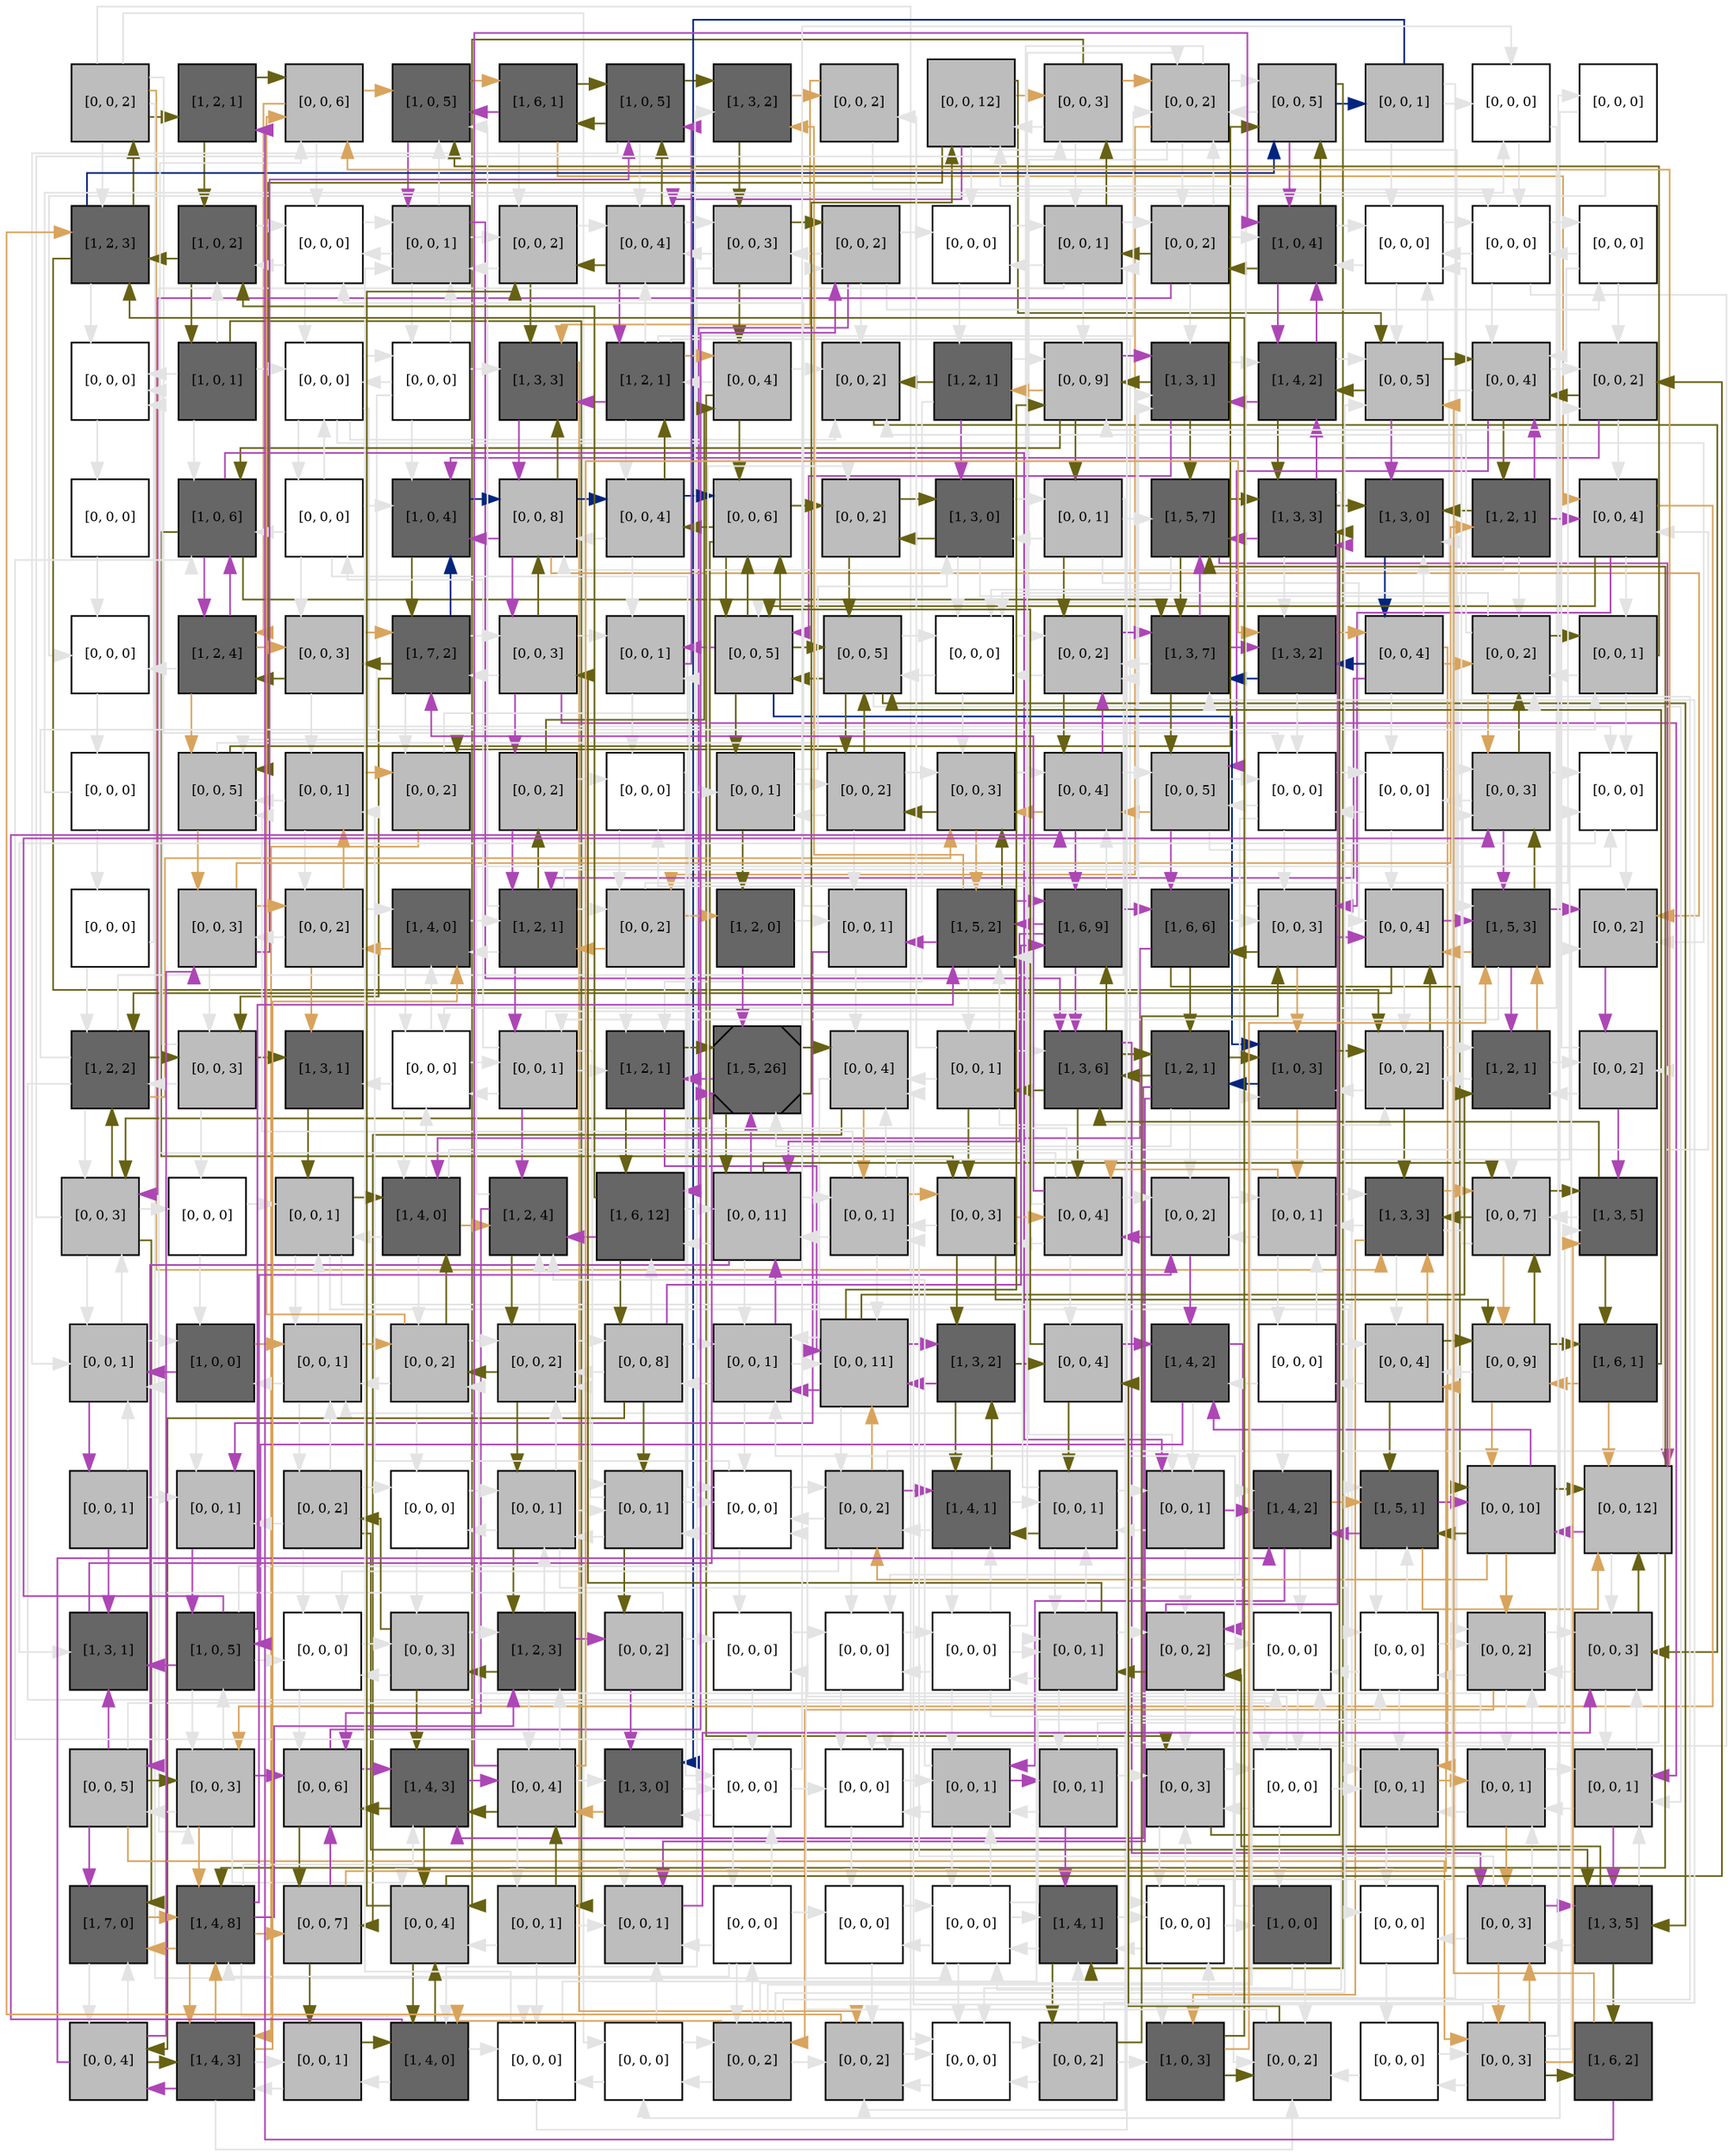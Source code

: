 digraph layout  {
rankdir=TB;
splines=ortho;
node [fixedsize=false, style=filled, width="0.6"];
edge [constraint=false];
0 [fillcolor="#bdbdbd", fontsize=8, label="[0, 0, 2]", shape=square, tooltip="name: None,\nin_degree: 1,\nout_degree: 7"];
1 [fillcolor="#666666", fontsize=8, label="[1, 2, 1]", shape=square, tooltip="name:  A20 ,\nin_degree: 2,\nout_degree: 2"];
2 [fillcolor="#bdbdbd", fontsize=8, label="[0, 0, 6]", shape=square, tooltip="name: None,\nin_degree: 4,\nout_degree: 3"];
3 [fillcolor="#666666", fontsize=8, label="[1, 0, 5]", shape=square, tooltip="name:  Stimuli2 ,\nin_degree: 5,\nout_degree: 2"];
4 [fillcolor="#666666", fontsize=8, label="[1, 6, 1]", shape=square, tooltip="name:  DISC ,\nin_degree: 2,\nout_degree: 4"];
5 [fillcolor="#666666", fontsize=8, label="[1, 0, 5]", shape=square, tooltip="name:  PDGF ,\nin_degree: 4,\nout_degree: 4"];
6 [fillcolor="#666666", fontsize=8, label="[1, 3, 2]", shape=square, tooltip="name:  ERK ,\nin_degree: 3,\nout_degree: 2"];
7 [fillcolor="#bdbdbd", fontsize=8, label="[0, 0, 2]", shape=square, tooltip="name: None,\nin_degree: 2,\nout_degree: 2"];
8 [fillcolor="#bdbdbd", fontsize=8, label="[0, 0, 12]", shape=square, tooltip="name: None,\nin_degree: 3,\nout_degree: 6"];
9 [fillcolor="#bdbdbd", fontsize=8, label="[0, 0, 3]", shape=square, tooltip="name: None,\nin_degree: 3,\nout_degree: 4"];
10 [fillcolor="#bdbdbd", fontsize=8, label="[0, 0, 2]", shape=square, tooltip="name: None,\nin_degree: 5,\nout_degree: 5"];
11 [fillcolor="#bdbdbd", fontsize=8, label="[0, 0, 5]", shape=square, tooltip="name: None,\nin_degree: 4,\nout_degree: 4"];
12 [fillcolor="#bdbdbd", fontsize=8, label="[0, 0, 1]", shape=square, tooltip="name: None,\nin_degree: 1,\nout_degree: 4"];
13 [fillcolor="#FFFFFF", fontsize=8, label="[0, 0, 0]", shape=square, tooltip="name: None,\nin_degree: 3,\nout_degree: 2"];
14 [fillcolor="#FFFFFF", fontsize=8, label="[0, 0, 0]", shape=square, tooltip="name: None,\nin_degree: 1,\nout_degree: 2"];
15 [fillcolor="#666666", fontsize=8, label="[1, 2, 3]", shape=square, tooltip="name:  P27 ,\nin_degree: 4,\nout_degree: 4"];
16 [fillcolor="#666666", fontsize=8, label="[1, 0, 2]", shape=square, tooltip="name: IL15,\nin_degree: 4,\nout_degree: 3"];
17 [fillcolor="#FFFFFF", fontsize=8, label="[0, 0, 0]", shape=square, tooltip="name: None,\nin_degree: 4,\nout_degree: 3"];
18 [fillcolor="#bdbdbd", fontsize=8, label="[0, 0, 1]", shape=square, tooltip="name: None,\nin_degree: 5,\nout_degree: 5"];
19 [fillcolor="#bdbdbd", fontsize=8, label="[0, 0, 2]", shape=square, tooltip="name: None,\nin_degree: 4,\nout_degree: 3"];
20 [fillcolor="#bdbdbd", fontsize=8, label="[0, 0, 4]", shape=square, tooltip="name: None,\nin_degree: 5,\nout_degree: 4"];
21 [fillcolor="#bdbdbd", fontsize=8, label="[0, 0, 3]", shape=square, tooltip="name: None,\nin_degree: 3,\nout_degree: 4"];
22 [fillcolor="#bdbdbd", fontsize=8, label="[0, 0, 2]", shape=square, tooltip="name: None,\nin_degree: 3,\nout_degree: 5"];
23 [fillcolor="#FFFFFF", fontsize=8, label="[0, 0, 0]", shape=square, tooltip="name: None,\nin_degree: 3,\nout_degree: 2"];
24 [fillcolor="#bdbdbd", fontsize=8, label="[0, 0, 1]", shape=square, tooltip="name: None,\nin_degree: 4,\nout_degree: 5"];
25 [fillcolor="#bdbdbd", fontsize=8, label="[0, 0, 2]", shape=square, tooltip="name: None,\nin_degree: 3,\nout_degree: 5"];
26 [fillcolor="#666666", fontsize=8, label="[1, 0, 4]", shape=square, tooltip="name:  IL15 ,\nin_degree: 5,\nout_degree: 4"];
27 [fillcolor="#FFFFFF", fontsize=8, label="[0, 0, 0]", shape=square, tooltip="name: None,\nin_degree: 5,\nout_degree: 3"];
28 [fillcolor="#FFFFFF", fontsize=8, label="[0, 0, 0]", shape=square, tooltip="name: None,\nin_degree: 4,\nout_degree: 4"];
29 [fillcolor="#FFFFFF", fontsize=8, label="[0, 0, 0]", shape=square, tooltip="name: None,\nin_degree: 2,\nout_degree: 3"];
30 [fillcolor="#FFFFFF", fontsize=8, label="[0, 0, 0]", shape=square, tooltip="name: None,\nin_degree: 4,\nout_degree: 1"];
31 [fillcolor="#666666", fontsize=8, label="[1, 0, 1]", shape=square, tooltip="name: CD45,\nin_degree: 1,\nout_degree: 5"];
32 [fillcolor="#FFFFFF", fontsize=8, label="[0, 0, 0]", shape=square, tooltip="name: None,\nin_degree: 4,\nout_degree: 5"];
33 [fillcolor="#FFFFFF", fontsize=8, label="[0, 0, 0]", shape=square, tooltip="name: None,\nin_degree: 2,\nout_degree: 5"];
34 [fillcolor="#666666", fontsize=8, label="[1, 3, 3]", shape=square, tooltip="name:  S1P ,\nin_degree: 5,\nout_degree: 2"];
35 [fillcolor="#666666", fontsize=8, label="[1, 2, 1]", shape=square, tooltip="name:  RANTES ,\nin_degree: 3,\nout_degree: 6"];
36 [fillcolor="#bdbdbd", fontsize=8, label="[0, 0, 4]", shape=square, tooltip="name: None,\nin_degree: 3,\nout_degree: 4"];
37 [fillcolor="#bdbdbd", fontsize=8, label="[0, 0, 2]", shape=square, tooltip="name: None,\nin_degree: 5,\nout_degree: 1"];
38 [fillcolor="#666666", fontsize=8, label="[1, 2, 1]", shape=square, tooltip="name:  FasT ,\nin_degree: 2,\nout_degree: 4"];
39 [fillcolor="#bdbdbd", fontsize=8, label="[0, 0, 9]", shape=square, tooltip="name: None,\nin_degree: 5,\nout_degree: 4"];
40 [fillcolor="#666666", fontsize=8, label="[1, 3, 1]", shape=square, tooltip="name:  PI3K ,\nin_degree: 5,\nout_degree: 4"];
41 [fillcolor="#666666", fontsize=8, label="[1, 4, 2]", shape=square, tooltip="name:  IFNGT ,\nin_degree: 4,\nout_degree: 4"];
42 [fillcolor="#bdbdbd", fontsize=8, label="[0, 0, 5]", shape=square, tooltip="name: None,\nin_degree: 5,\nout_degree: 4"];
43 [fillcolor="#bdbdbd", fontsize=8, label="[0, 0, 4]", shape=square, tooltip="name: None,\nin_degree: 5,\nout_degree: 4"];
44 [fillcolor="#bdbdbd", fontsize=8, label="[0, 0, 2]", shape=square, tooltip="name: None,\nin_degree: 4,\nout_degree: 3"];
45 [fillcolor="#FFFFFF", fontsize=8, label="[0, 0, 0]", shape=square, tooltip="name: None,\nin_degree: 1,\nout_degree: 1"];
46 [fillcolor="#666666", fontsize=8, label="[1, 0, 6]", shape=square, tooltip="name: Stimuli,\nin_degree: 5,\nout_degree: 4"];
47 [fillcolor="#FFFFFF", fontsize=8, label="[0, 0, 0]", shape=square, tooltip="name: None,\nin_degree: 2,\nout_degree: 5"];
48 [fillcolor="#666666", fontsize=8, label="[1, 0, 4]", shape=square, tooltip="name:  TAX ,\nin_degree: 5,\nout_degree: 2"];
49 [fillcolor="#bdbdbd", fontsize=8, label="[0, 0, 8]", shape=square, tooltip="name: None,\nin_degree: 5,\nout_degree: 5"];
50 [fillcolor="#bdbdbd", fontsize=8, label="[0, 0, 4]", shape=square, tooltip="name: None,\nin_degree: 3,\nout_degree: 4"];
51 [fillcolor="#bdbdbd", fontsize=8, label="[0, 0, 6]", shape=square, tooltip="name: None,\nin_degree: 4,\nout_degree: 4"];
52 [fillcolor="#bdbdbd", fontsize=8, label="[0, 0, 2]", shape=square, tooltip="name: None,\nin_degree: 3,\nout_degree: 2"];
53 [fillcolor="#666666", fontsize=8, label="[1, 3, 0]", shape=square, tooltip="name:  sFas ,\nin_degree: 4,\nout_degree: 4"];
54 [fillcolor="#bdbdbd", fontsize=8, label="[0, 0, 1]", shape=square, tooltip="name: None,\nin_degree: 2,\nout_degree: 5"];
55 [fillcolor="#666666", fontsize=8, label="[1, 5, 7]", shape=square, tooltip="name:  FasL ,\nin_degree: 5,\nout_degree: 4"];
56 [fillcolor="#666666", fontsize=8, label="[1, 3, 3]", shape=square, tooltip="name:  PDGFR ,\nin_degree: 4,\nout_degree: 5"];
57 [fillcolor="#666666", fontsize=8, label="[1, 3, 0]", shape=square, tooltip="name:  GRB2 ,\nin_degree: 5,\nout_degree: 1"];
58 [fillcolor="#666666", fontsize=8, label="[1, 2, 1]", shape=square, tooltip="name:  TNF ,\nin_degree: 2,\nout_degree: 5"];
59 [fillcolor="#bdbdbd", fontsize=8, label="[0, 0, 4]", shape=square, tooltip="name: None,\nin_degree: 4,\nout_degree: 4"];
60 [fillcolor="#FFFFFF", fontsize=8, label="[0, 0, 0]", shape=square, tooltip="name: None,\nin_degree: 3,\nout_degree: 1"];
61 [fillcolor="#666666", fontsize=8, label="[1, 2, 4]", shape=square, tooltip="name:  NFAT ,\nin_degree: 3,\nout_degree: 4"];
62 [fillcolor="#bdbdbd", fontsize=8, label="[0, 0, 3]", shape=square, tooltip="name: None,\nin_degree: 3,\nout_degree: 3"];
63 [fillcolor="#666666", fontsize=8, label="[1, 7, 2]", shape=square, tooltip="name:  JAK ,\nin_degree: 4,\nout_degree: 5"];
64 [fillcolor="#bdbdbd", fontsize=8, label="[0, 0, 3]", shape=square, tooltip="name: None,\nin_degree: 3,\nout_degree: 5"];
65 [fillcolor="#bdbdbd", fontsize=8, label="[0, 0, 1]", shape=square, tooltip="name: None,\nin_degree: 4,\nout_degree: 2"];
66 [fillcolor="#bdbdbd", fontsize=8, label="[0, 0, 5]", shape=square, tooltip="name: None,\nin_degree: 5,\nout_degree: 5"];
67 [fillcolor="#bdbdbd", fontsize=8, label="[0, 0, 5]", shape=square, tooltip="name: None,\nin_degree: 5,\nout_degree: 5"];
68 [fillcolor="#FFFFFF", fontsize=8, label="[0, 0, 0]", shape=square, tooltip="name: None,\nin_degree: 5,\nout_degree: 3"];
69 [fillcolor="#bdbdbd", fontsize=8, label="[0, 0, 2]", shape=square, tooltip="name: None,\nin_degree: 5,\nout_degree: 3"];
70 [fillcolor="#666666", fontsize=8, label="[1, 3, 7]", shape=square, tooltip="name:  PLCG1 ,\nin_degree: 5,\nout_degree: 4"];
71 [fillcolor="#666666", fontsize=8, label="[1, 3, 2]", shape=square, tooltip="name:  FYN ,\nin_degree: 4,\nout_degree: 3"];
72 [fillcolor="#bdbdbd", fontsize=8, label="[0, 0, 4]", shape=square, tooltip="name: None,\nin_degree: 2,\nout_degree: 6"];
73 [fillcolor="#bdbdbd", fontsize=8, label="[0, 0, 2]", shape=square, tooltip="name: None,\nin_degree: 5,\nout_degree: 4"];
74 [fillcolor="#bdbdbd", fontsize=8, label="[0, 0, 1]", shape=square, tooltip="name: None,\nin_degree: 3,\nout_degree: 3"];
75 [fillcolor="#FFFFFF", fontsize=8, label="[0, 0, 0]", shape=square, tooltip="name: None,\nin_degree: 1,\nout_degree: 2"];
76 [fillcolor="#bdbdbd", fontsize=8, label="[0, 0, 5]", shape=square, tooltip="name: None,\nin_degree: 5,\nout_degree: 3"];
77 [fillcolor="#bdbdbd", fontsize=8, label="[0, 0, 1]", shape=square, tooltip="name: None,\nin_degree: 3,\nout_degree: 3"];
78 [fillcolor="#bdbdbd", fontsize=8, label="[0, 0, 2]", shape=square, tooltip="name: None,\nin_degree: 3,\nout_degree: 2"];
79 [fillcolor="#bdbdbd", fontsize=8, label="[0, 0, 2]", shape=square, tooltip="name: None,\nin_degree: 2,\nout_degree: 3"];
80 [fillcolor="#FFFFFF", fontsize=8, label="[0, 0, 0]", shape=square, tooltip="name: None,\nin_degree: 3,\nout_degree: 3"];
81 [fillcolor="#bdbdbd", fontsize=8, label="[0, 0, 1]", shape=square, tooltip="name: None,\nin_degree: 3,\nout_degree: 3"];
82 [fillcolor="#bdbdbd", fontsize=8, label="[0, 0, 2]", shape=square, tooltip="name: None,\nin_degree: 3,\nout_degree: 5"];
83 [fillcolor="#bdbdbd", fontsize=8, label="[0, 0, 3]", shape=square, tooltip="name: None,\nin_degree: 5,\nout_degree: 3"];
84 [fillcolor="#bdbdbd", fontsize=8, label="[0, 0, 4]", shape=square, tooltip="name: None,\nin_degree: 5,\nout_degree: 4"];
85 [fillcolor="#bdbdbd", fontsize=8, label="[0, 0, 5]", shape=square, tooltip="name: None,\nin_degree: 4,\nout_degree: 4"];
86 [fillcolor="#FFFFFF", fontsize=8, label="[0, 0, 0]", shape=square, tooltip="name: None,\nin_degree: 4,\nout_degree: 4"];
87 [fillcolor="#FFFFFF", fontsize=8, label="[0, 0, 0]", shape=square, tooltip="name: None,\nin_degree: 3,\nout_degree: 3"];
88 [fillcolor="#bdbdbd", fontsize=8, label="[0, 0, 3]", shape=square, tooltip="name: None,\nin_degree: 5,\nout_degree: 4"];
89 [fillcolor="#FFFFFF", fontsize=8, label="[0, 0, 0]", shape=square, tooltip="name: None,\nin_degree: 5,\nout_degree: 2"];
90 [fillcolor="#FFFFFF", fontsize=8, label="[0, 0, 0]", shape=square, tooltip="name: None,\nin_degree: 1,\nout_degree: 2"];
91 [fillcolor="#bdbdbd", fontsize=8, label="[0, 0, 3]", shape=square, tooltip="name: None,\nin_degree: 3,\nout_degree: 4"];
92 [fillcolor="#bdbdbd", fontsize=8, label="[0, 0, 2]", shape=square, tooltip="name: None,\nin_degree: 3,\nout_degree: 4"];
93 [fillcolor="#666666", fontsize=8, label="[1, 4, 0]", shape=square, tooltip="name:  P2 ,\nin_degree: 4,\nout_degree: 3"];
94 [fillcolor="#666666", fontsize=8, label="[1, 2, 1]", shape=square, tooltip="name:  GPCR ,\nin_degree: 4,\nout_degree: 6"];
95 [fillcolor="#bdbdbd", fontsize=8, label="[0, 0, 2]", shape=square, tooltip="name: None,\nin_degree: 3,\nout_degree: 4"];
96 [fillcolor="#666666", fontsize=8, label="[1, 2, 0]", shape=square, tooltip="name:  CTLA4 ,\nin_degree: 2,\nout_degree: 2"];
97 [fillcolor="#bdbdbd", fontsize=8, label="[0, 0, 1]", shape=square, tooltip="name: None,\nin_degree: 3,\nout_degree: 3"];
98 [fillcolor="#666666", fontsize=8, label="[1, 5, 2]", shape=square, tooltip="name:  BID ,\nin_degree: 5,\nout_degree: 5"];
99 [fillcolor="#666666", fontsize=8, label="[1, 6, 9]", shape=square, tooltip="name:  MCL1 ,\nin_degree: 4,\nout_degree: 5"];
100 [fillcolor="#666666", fontsize=8, label="[1, 6, 6]", shape=square, tooltip="name:  GAP ,\nin_degree: 3,\nout_degree: 4"];
101 [fillcolor="#bdbdbd", fontsize=8, label="[0, 0, 3]", shape=square, tooltip="name: None,\nin_degree: 4,\nout_degree: 4"];
102 [fillcolor="#bdbdbd", fontsize=8, label="[0, 0, 4]", shape=square, tooltip="name: None,\nin_degree: 5,\nout_degree: 3"];
103 [fillcolor="#666666", fontsize=8, label="[1, 5, 3]", shape=square, tooltip="name:  FLIP ,\nin_degree: 5,\nout_degree: 5"];
104 [fillcolor="#bdbdbd", fontsize=8, label="[0, 0, 2]", shape=square, tooltip="name: None,\nin_degree: 5,\nout_degree: 1"];
105 [fillcolor="#666666", fontsize=8, label="[1, 2, 2]", shape=square, tooltip="name:  SMAD ,\nin_degree: 4,\nout_degree: 6"];
106 [fillcolor="#bdbdbd", fontsize=8, label="[0, 0, 3]", shape=square, tooltip="name: None,\nin_degree: 3,\nout_degree: 4"];
107 [fillcolor="#666666", fontsize=8, label="[1, 3, 1]", shape=square, tooltip="name:  Proliferation ,\nin_degree: 3,\nout_degree: 1"];
108 [fillcolor="#FFFFFF", fontsize=8, label="[0, 0, 0]", shape=square, tooltip="name: None,\nin_degree: 4,\nout_degree: 4"];
109 [fillcolor="#bdbdbd", fontsize=8, label="[0, 0, 1]", shape=square, tooltip="name: None,\nin_degree: 3,\nout_degree: 6"];
110 [fillcolor="#666666", fontsize=8, label="[1, 2, 1]", shape=square, tooltip="name:  Apoptosis ,\nin_degree: 4,\nout_degree: 3"];
111 [fillcolor="#666666", fontsize=8, label="[1, 5, 26]", shape=Msquare, tooltip="name:  LCK ,\nin_degree: 5,\nout_degree: 4"];
112 [fillcolor="#bdbdbd", fontsize=8, label="[0, 0, 4]", shape=square, tooltip="name: None,\nin_degree: 5,\nout_degree: 3"];
113 [fillcolor="#bdbdbd", fontsize=8, label="[0, 0, 1]", shape=square, tooltip="name: None,\nin_degree: 2,\nout_degree: 6"];
114 [fillcolor="#666666", fontsize=8, label="[1, 3, 6]", shape=square, tooltip="name:  TBET ,\nin_degree: 5,\nout_degree: 5"];
115 [fillcolor="#666666", fontsize=8, label="[1, 2, 1]", shape=square, tooltip="name:  STAT3 ,\nin_degree: 3,\nout_degree: 6"];
116 [fillcolor="#666666", fontsize=8, label="[1, 0, 3]", shape=square, tooltip="name: TAX,\nin_degree: 5,\nout_degree: 3"];
117 [fillcolor="#bdbdbd", fontsize=8, label="[0, 0, 2]", shape=square, tooltip="name: None,\nin_degree: 5,\nout_degree: 4"];
118 [fillcolor="#666666", fontsize=8, label="[1, 2, 1]", shape=square, tooltip="name:  MEK ,\nin_degree: 4,\nout_degree: 4"];
119 [fillcolor="#bdbdbd", fontsize=8, label="[0, 0, 2]", shape=square, tooltip="name: None,\nin_degree: 3,\nout_degree: 3"];
120 [fillcolor="#bdbdbd", fontsize=8, label="[0, 0, 3]", shape=square, tooltip="name: None,\nin_degree: 4,\nout_degree: 5"];
121 [fillcolor="#FFFFFF", fontsize=8, label="[0, 0, 0]", shape=square, tooltip="name: None,\nin_degree: 2,\nout_degree: 2"];
122 [fillcolor="#bdbdbd", fontsize=8, label="[0, 0, 1]", shape=square, tooltip="name: None,\nin_degree: 4,\nout_degree: 4"];
123 [fillcolor="#666666", fontsize=8, label="[1, 4, 0]", shape=square, tooltip="name:  TPL2 ,\nin_degree: 4,\nout_degree: 5"];
124 [fillcolor="#666666", fontsize=8, label="[1, 2, 4]", shape=square, tooltip="name:  Cytoskeleton_signaling ,\nin_degree: 5,\nout_degree: 3"];
125 [fillcolor="#666666", fontsize=8, label="[1, 6, 12]", shape=square, tooltip="name:  Caspase ,\nin_degree: 4,\nout_degree: 4"];
126 [fillcolor="#bdbdbd", fontsize=8, label="[0, 0, 11]", shape=square, tooltip="name: None,\nin_degree: 5,\nout_degree: 6"];
127 [fillcolor="#bdbdbd", fontsize=8, label="[0, 0, 1]", shape=square, tooltip="name: None,\nin_degree: 4,\nout_degree: 6"];
128 [fillcolor="#bdbdbd", fontsize=8, label="[0, 0, 3]", shape=square, tooltip="name: None,\nin_degree: 4,\nout_degree: 4"];
129 [fillcolor="#bdbdbd", fontsize=8, label="[0, 0, 4]", shape=square, tooltip="name: None,\nin_degree: 4,\nout_degree: 7"];
130 [fillcolor="#bdbdbd", fontsize=8, label="[0, 0, 2]", shape=square, tooltip="name: None,\nin_degree: 4,\nout_degree: 3"];
131 [fillcolor="#bdbdbd", fontsize=8, label="[0, 0, 1]", shape=square, tooltip="name: None,\nin_degree: 4,\nout_degree: 4"];
132 [fillcolor="#666666", fontsize=8, label="[1, 3, 3]", shape=square, tooltip="name:  IL2RBT ,\nin_degree: 5,\nout_degree: 5"];
133 [fillcolor="#bdbdbd", fontsize=8, label="[0, 0, 7]", shape=square, tooltip="name: None,\nin_degree: 5,\nout_degree: 4"];
134 [fillcolor="#666666", fontsize=8, label="[1, 3, 5]", shape=square, tooltip="name:  ZAP70 ,\nin_degree: 4,\nout_degree: 3"];
135 [fillcolor="#bdbdbd", fontsize=8, label="[0, 0, 1]", shape=square, tooltip="name: None,\nin_degree: 5,\nout_degree: 3"];
136 [fillcolor="#666666", fontsize=8, label="[1, 0, 0]", shape=square, tooltip="name:  CD45 ,\nin_degree: 3,\nout_degree: 3"];
137 [fillcolor="#bdbdbd", fontsize=8, label="[0, 0, 1]", shape=square, tooltip="name: None,\nin_degree: 5,\nout_degree: 4"];
138 [fillcolor="#bdbdbd", fontsize=8, label="[0, 0, 2]", shape=square, tooltip="name: None,\nin_degree: 4,\nout_degree: 5"];
139 [fillcolor="#bdbdbd", fontsize=8, label="[0, 0, 2]", shape=square, tooltip="name: None,\nin_degree: 5,\nout_degree: 4"];
140 [fillcolor="#bdbdbd", fontsize=8, label="[0, 0, 8]", shape=square, tooltip="name: None,\nin_degree: 3,\nout_degree: 6"];
141 [fillcolor="#bdbdbd", fontsize=8, label="[0, 0, 1]", shape=square, tooltip="name: None,\nin_degree: 5,\nout_degree: 4"];
142 [fillcolor="#bdbdbd", fontsize=8, label="[0, 0, 11]", shape=square, tooltip="name: None,\nin_degree: 5,\nout_degree: 5"];
143 [fillcolor="#666666", fontsize=8, label="[1, 3, 2]", shape=square, tooltip="name:  TCR ,\nin_degree: 3,\nout_degree: 3"];
144 [fillcolor="#bdbdbd", fontsize=8, label="[0, 0, 4]", shape=square, tooltip="name: None,\nin_degree: 3,\nout_degree: 3"];
145 [fillcolor="#666666", fontsize=8, label="[1, 4, 2]", shape=square, tooltip="name:  RAS ,\nin_degree: 4,\nout_degree: 3"];
146 [fillcolor="#FFFFFF", fontsize=8, label="[0, 0, 0]", shape=square, tooltip="name: None,\nin_degree: 2,\nout_degree: 4"];
147 [fillcolor="#bdbdbd", fontsize=8, label="[0, 0, 4]", shape=square, tooltip="name: None,\nin_degree: 4,\nout_degree: 4"];
148 [fillcolor="#bdbdbd", fontsize=8, label="[0, 0, 9]", shape=square, tooltip="name: None,\nin_degree: 4,\nout_degree: 4"];
149 [fillcolor="#666666", fontsize=8, label="[1, 6, 1]", shape=square, tooltip="name:  NFKB ,\nin_degree: 2,\nout_degree: 3"];
150 [fillcolor="#bdbdbd", fontsize=8, label="[0, 0, 1]", shape=square, tooltip="name: None,\nin_degree: 1,\nout_degree: 3"];
151 [fillcolor="#bdbdbd", fontsize=8, label="[0, 0, 1]", shape=square, tooltip="name: None,\nin_degree: 4,\nout_degree: 1"];
152 [fillcolor="#bdbdbd", fontsize=8, label="[0, 0, 2]", shape=square, tooltip="name: None,\nin_degree: 2,\nout_degree: 5"];
153 [fillcolor="#FFFFFF", fontsize=8, label="[0, 0, 0]", shape=square, tooltip="name: None,\nin_degree: 3,\nout_degree: 2"];
154 [fillcolor="#bdbdbd", fontsize=8, label="[0, 0, 1]", shape=square, tooltip="name: None,\nin_degree: 4,\nout_degree: 5"];
155 [fillcolor="#bdbdbd", fontsize=8, label="[0, 0, 1]", shape=square, tooltip="name: None,\nin_degree: 4,\nout_degree: 4"];
156 [fillcolor="#FFFFFF", fontsize=8, label="[0, 0, 0]", shape=square, tooltip="name: None,\nin_degree: 5,\nout_degree: 4"];
157 [fillcolor="#bdbdbd", fontsize=8, label="[0, 0, 2]", shape=square, tooltip="name: None,\nin_degree: 4,\nout_degree: 6"];
158 [fillcolor="#666666", fontsize=8, label="[1, 4, 1]", shape=square, tooltip="name:  IL2RAT ,\nin_degree: 4,\nout_degree: 4"];
159 [fillcolor="#bdbdbd", fontsize=8, label="[0, 0, 1]", shape=square, tooltip="name: None,\nin_degree: 4,\nout_degree: 4"];
160 [fillcolor="#bdbdbd", fontsize=8, label="[0, 0, 1]", shape=square, tooltip="name: None,\nin_degree: 4,\nout_degree: 3"];
161 [fillcolor="#666666", fontsize=8, label="[1, 4, 2]", shape=square, tooltip="name:  IL2RA ,\nin_degree: 5,\nout_degree: 3"];
162 [fillcolor="#666666", fontsize=8, label="[1, 5, 1]", shape=square, tooltip="name:  IL2 ,\nin_degree: 5,\nout_degree: 4"];
163 [fillcolor="#bdbdbd", fontsize=8, label="[0, 0, 10]", shape=square, tooltip="name: None,\nin_degree: 4,\nout_degree: 5"];
164 [fillcolor="#bdbdbd", fontsize=8, label="[0, 0, 12]", shape=square, tooltip="name: None,\nin_degree: 5,\nout_degree: 6"];
165 [fillcolor="#666666", fontsize=8, label="[1, 3, 1]", shape=square, tooltip="name:  IAP ,\nin_degree: 4,\nout_degree: 1"];
166 [fillcolor="#666666", fontsize=8, label="[1, 0, 5]", shape=square, tooltip="name: Stimuli2,\nin_degree: 3,\nout_degree: 6"];
167 [fillcolor="#FFFFFF", fontsize=8, label="[0, 0, 0]", shape=square, tooltip="name: None,\nin_degree: 4,\nout_degree: 2"];
168 [fillcolor="#bdbdbd", fontsize=8, label="[0, 0, 3]", shape=square, tooltip="name: None,\nin_degree: 3,\nout_degree: 4"];
169 [fillcolor="#666666", fontsize=8, label="[1, 2, 3]", shape=square, tooltip="name:  SPHK1 ,\nin_degree: 4,\nout_degree: 4"];
170 [fillcolor="#bdbdbd", fontsize=8, label="[0, 0, 2]", shape=square, tooltip="name: None,\nin_degree: 2,\nout_degree: 3"];
171 [fillcolor="#FFFFFF", fontsize=8, label="[0, 0, 0]", shape=square, tooltip="name: None,\nin_degree: 3,\nout_degree: 2"];
172 [fillcolor="#FFFFFF", fontsize=8, label="[0, 0, 0]", shape=square, tooltip="name: None,\nin_degree: 4,\nout_degree: 2"];
173 [fillcolor="#FFFFFF", fontsize=8, label="[0, 0, 0]", shape=square, tooltip="name: None,\nin_degree: 3,\nout_degree: 6"];
174 [fillcolor="#bdbdbd", fontsize=8, label="[0, 0, 1]", shape=square, tooltip="name: None,\nin_degree: 4,\nout_degree: 5"];
175 [fillcolor="#bdbdbd", fontsize=8, label="[0, 0, 2]", shape=square, tooltip="name: None,\nin_degree: 4,\nout_degree: 4"];
176 [fillcolor="#FFFFFF", fontsize=8, label="[0, 0, 0]", shape=square, tooltip="name: None,\nin_degree: 5,\nout_degree: 1"];
177 [fillcolor="#FFFFFF", fontsize=8, label="[0, 0, 0]", shape=square, tooltip="name: None,\nin_degree: 4,\nout_degree: 4"];
178 [fillcolor="#bdbdbd", fontsize=8, label="[0, 0, 2]", shape=square, tooltip="name: None,\nin_degree: 5,\nout_degree: 4"];
179 [fillcolor="#bdbdbd", fontsize=8, label="[0, 0, 3]", shape=square, tooltip="name: None,\nin_degree: 5,\nout_degree: 3"];
180 [fillcolor="#bdbdbd", fontsize=8, label="[0, 0, 5]", shape=square, tooltip="name: None,\nin_degree: 2,\nout_degree: 5"];
181 [fillcolor="#bdbdbd", fontsize=8, label="[0, 0, 3]", shape=square, tooltip="name: None,\nin_degree: 4,\nout_degree: 5"];
182 [fillcolor="#bdbdbd", fontsize=8, label="[0, 0, 6]", shape=square, tooltip="name: None,\nin_degree: 5,\nout_degree: 3"];
183 [fillcolor="#666666", fontsize=8, label="[1, 4, 3]", shape=square, tooltip="name:  TRADD ,\nin_degree: 5,\nout_degree: 3"];
184 [fillcolor="#bdbdbd", fontsize=8, label="[0, 0, 4]", shape=square, tooltip="name: None,\nin_degree: 4,\nout_degree: 6"];
185 [fillcolor="#666666", fontsize=8, label="[1, 3, 0]", shape=square, tooltip="name:  CREB ,\nin_degree: 4,\nout_degree: 3"];
186 [fillcolor="#FFFFFF", fontsize=8, label="[0, 0, 0]", shape=square, tooltip="name: None,\nin_degree: 4,\nout_degree: 5"];
187 [fillcolor="#FFFFFF", fontsize=8, label="[0, 0, 0]", shape=square, tooltip="name: None,\nin_degree: 5,\nout_degree: 2"];
188 [fillcolor="#bdbdbd", fontsize=8, label="[0, 0, 1]", shape=square, tooltip="name: None,\nin_degree: 5,\nout_degree: 4"];
189 [fillcolor="#bdbdbd", fontsize=8, label="[0, 0, 1]", shape=square, tooltip="name: None,\nin_degree: 2,\nout_degree: 4"];
190 [fillcolor="#bdbdbd", fontsize=8, label="[0, 0, 3]", shape=square, tooltip="name: None,\nin_degree: 5,\nout_degree: 3"];
191 [fillcolor="#FFFFFF", fontsize=8, label="[0, 0, 0]", shape=square, tooltip="name: None,\nin_degree: 3,\nout_degree: 5"];
192 [fillcolor="#bdbdbd", fontsize=8, label="[0, 0, 1]", shape=square, tooltip="name: None,\nin_degree: 5,\nout_degree: 2"];
193 [fillcolor="#bdbdbd", fontsize=8, label="[0, 0, 1]", shape=square, tooltip="name: None,\nin_degree: 4,\nout_degree: 5"];
194 [fillcolor="#bdbdbd", fontsize=8, label="[0, 0, 1]", shape=square, tooltip="name: None,\nin_degree: 5,\nout_degree: 3"];
195 [fillcolor="#666666", fontsize=8, label="[1, 7, 0]", shape=square, tooltip="name:  IFNG ,\nin_degree: 4,\nout_degree: 2"];
196 [fillcolor="#666666", fontsize=8, label="[1, 4, 8]", shape=square, tooltip="name:  GZMB ,\nin_degree: 5,\nout_degree: 7"];
197 [fillcolor="#bdbdbd", fontsize=8, label="[0, 0, 7]", shape=square, tooltip="name: None,\nin_degree: 3,\nout_degree: 3"];
198 [fillcolor="#bdbdbd", fontsize=8, label="[0, 0, 4]", shape=square, tooltip="name: None,\nin_degree: 5,\nout_degree: 3"];
199 [fillcolor="#bdbdbd", fontsize=8, label="[0, 0, 1]", shape=square, tooltip="name: None,\nin_degree: 2,\nout_degree: 4"];
200 [fillcolor="#bdbdbd", fontsize=8, label="[0, 0, 1]", shape=square, tooltip="name: None,\nin_degree: 5,\nout_degree: 1"];
201 [fillcolor="#FFFFFF", fontsize=8, label="[0, 0, 0]", shape=square, tooltip="name: None,\nin_degree: 2,\nout_degree: 5"];
202 [fillcolor="#FFFFFF", fontsize=8, label="[0, 0, 0]", shape=square, tooltip="name: None,\nin_degree: 3,\nout_degree: 2"];
203 [fillcolor="#FFFFFF", fontsize=8, label="[0, 0, 0]", shape=square, tooltip="name: None,\nin_degree: 5,\nout_degree: 5"];
204 [fillcolor="#666666", fontsize=8, label="[1, 4, 1]", shape=square, tooltip="name:  SOCS ,\nin_degree: 5,\nout_degree: 3"];
205 [fillcolor="#FFFFFF", fontsize=8, label="[0, 0, 0]", shape=square, tooltip="name: None,\nin_degree: 4,\nout_degree: 5"];
206 [fillcolor="#666666", fontsize=8, label="[1, 0, 0]", shape=square, tooltip="name: PDGF,\nin_degree: 2,\nout_degree: 3"];
207 [fillcolor="#FFFFFF", fontsize=8, label="[0, 0, 0]", shape=square, tooltip="name: None,\nin_degree: 3,\nout_degree: 1"];
208 [fillcolor="#bdbdbd", fontsize=8, label="[0, 0, 3]", shape=square, tooltip="name: None,\nin_degree: 4,\nout_degree: 5"];
209 [fillcolor="#666666", fontsize=8, label="[1, 3, 5]", shape=square, tooltip="name:  Ceramide ,\nin_degree: 4,\nout_degree: 4"];
210 [fillcolor="#bdbdbd", fontsize=8, label="[0, 0, 4]", shape=square, tooltip="name: None,\nin_degree: 3,\nout_degree: 4"];
211 [fillcolor="#666666", fontsize=8, label="[1, 4, 3]", shape=square, tooltip="name:  Fas ,\nin_degree: 4,\nout_degree: 5"];
212 [fillcolor="#bdbdbd", fontsize=8, label="[0, 0, 1]", shape=square, tooltip="name: None,\nin_degree: 3,\nout_degree: 2"];
213 [fillcolor="#666666", fontsize=8, label="[1, 4, 0]", shape=square, tooltip="name:  IL2RB ,\nin_degree: 4,\nout_degree: 4"];
214 [fillcolor="#FFFFFF", fontsize=8, label="[0, 0, 0]", shape=square, tooltip="name: None,\nin_degree: 4,\nout_degree: 3"];
215 [fillcolor="#FFFFFF", fontsize=8, label="[0, 0, 0]", shape=square, tooltip="name: None,\nin_degree: 3,\nout_degree: 3"];
216 [fillcolor="#bdbdbd", fontsize=8, label="[0, 0, 2]", shape=square, tooltip="name: None,\nin_degree: 3,\nout_degree: 8"];
217 [fillcolor="#bdbdbd", fontsize=8, label="[0, 0, 2]", shape=square, tooltip="name: None,\nin_degree: 5,\nout_degree: 2"];
218 [fillcolor="#FFFFFF", fontsize=8, label="[0, 0, 0]", shape=square, tooltip="name: None,\nin_degree: 5,\nout_degree: 2"];
219 [fillcolor="#bdbdbd", fontsize=8, label="[0, 0, 2]", shape=square, tooltip="name: None,\nin_degree: 2,\nout_degree: 5"];
220 [fillcolor="#666666", fontsize=8, label="[1, 0, 3]", shape=square, tooltip="name:  Stimuli ,\nin_degree: 3,\nout_degree: 3"];
221 [fillcolor="#bdbdbd", fontsize=8, label="[0, 0, 2]", shape=square, tooltip="name: None,\nin_degree: 5,\nout_degree: 2"];
222 [fillcolor="#FFFFFF", fontsize=8, label="[0, 0, 0]", shape=square, tooltip="name: None,\nin_degree: 2,\nout_degree: 2"];
223 [fillcolor="#bdbdbd", fontsize=8, label="[0, 0, 3]", shape=square, tooltip="name: None,\nin_degree: 3,\nout_degree: 7"];
224 [fillcolor="#666666", fontsize=8, label="[1, 6, 2]", shape=square, tooltip="name:  BclxL ,\nin_degree: 2,\nout_degree: 2"];
0 -> 1  [color="#666113", style="penwidth(0.1)", tooltip="110( Apoptosis ) to 1( A20 )", weight=1];
0 -> 15  [color=grey89, style="penwidth(0.1)", tooltip=" ", weight=1];
0 -> 215  [color=grey89, style="penwidth(0.1)", tooltip=" ", weight=1];
0 -> 86  [color=grey89, style="penwidth(0.1)", tooltip=" ", weight=1];
0 -> 132  [color="#D8A45D", style="penwidth(0.1)", tooltip="6( ERK ) to 132( IL2RBT )", weight=1];
0 -> 218  [color=grey89, style="penwidth(0.1)", tooltip=" ", weight=1];
0 -> 203  [color=grey89, style="penwidth(0.1)", tooltip=" ", weight=1];
1 -> 2  [color="#666113", style="penwidth(0.1)", tooltip="209( Ceramide ) to 4( DISC )", weight=1];
1 -> 16  [color="#666113", style="penwidth(0.1)", tooltip="1( A20 ) to 183( TRADD )", weight=1];
2 -> 3  [color="#D8A45D", style="penwidth(0.1)", tooltip="38( FasT ) to 4( DISC )", weight=1];
2 -> 17  [color=grey89, style="penwidth(0.1)", tooltip=" ", weight=1];
2 -> 61  [color="#D8A45D", style="penwidth(0.1)", tooltip="136( CD45 ) to 63( JAK )", weight=1];
3 -> 4  [color="#D8A45D", style="penwidth(0.1)", tooltip="3( Stimuli2 ) to 93( P2 )", weight=1];
3 -> 18  [color="#AC46B5", style="penwidth(0.1)", tooltip="4( DISC ) to 99( MCL1 )", weight=1];
4 -> 3  [color="#AC46B5", style="penwidth(0.1)", tooltip="4( DISC ) to 99( MCL1 )", weight=1];
4 -> 5  [color="#666113", style="penwidth(0.1)", tooltip="4( DISC ) to 125( Caspase )", weight=1];
4 -> 19  [color=grey89, style="penwidth(0.1)", tooltip=" ", weight=1];
4 -> 59  [color="#D8A45D", style="penwidth(0.1)", tooltip="3( Stimuli2 ) to 93( P2 )", weight=1];
5 -> 4  [color="#666113", style="penwidth(0.1)", tooltip="110( Apoptosis ) to 4( DISC )", weight=1];
5 -> 6  [color="#666113", style="penwidth(0.1)", tooltip="5( PDGF ) to 56( PDGFR )", weight=1];
5 -> 20  [color=grey89, style="penwidth(0.1)", tooltip=" ", weight=1];
5 -> 135  [color=grey89, style="penwidth(0.1)", tooltip=" ", weight=1];
6 -> 7  [color="#D8A45D", style="penwidth(0.1)", tooltip="6( ERK ) to 132( IL2RBT )", weight=1];
6 -> 21  [color="#666113", style="penwidth(0.1)", tooltip="5( PDGF ) to 56( PDGFR )", weight=1];
7 -> 34  [color="#D8A45D", style="penwidth(0.1)", tooltip="6( ERK ) to 132( IL2RBT )", weight=1];
7 -> 28  [color=grey89, style="penwidth(0.1)", tooltip=" ", weight=1];
8 -> 9  [color="#D8A45D", style="penwidth(0.1)", tooltip="110( Apoptosis ) to 94( GPCR )", weight=1];
8 -> 23  [color=grey89, style="penwidth(0.1)", tooltip=" ", weight=1];
8 -> 178  [color=grey89, style="penwidth(0.1)", tooltip=" ", weight=1];
8 -> 20  [color="#AC46B5", style="penwidth(0.1)", tooltip="110( Apoptosis ) to 35( RANTES )", weight=1];
8 -> 42  [color="#666113", style="penwidth(0.1)", tooltip="110( Apoptosis ) to 58( TNF )", weight=1];
8 -> 76  [color="#666113", style="penwidth(0.1)", tooltip="110( Apoptosis ) to 204( SOCS )", weight=1];
9 -> 8  [color=grey89, style="penwidth(0.1)", tooltip=" ", weight=1];
9 -> 10  [color="#D8A45D", style="penwidth(0.1)", tooltip="110( Apoptosis ) to 94( GPCR )", weight=1];
9 -> 24  [color=grey89, style="penwidth(0.1)", tooltip=" ", weight=1];
9 -> 198  [color="#666113", style="penwidth(0.1)", tooltip="26( IL15 ) to 213( IL2RB )", weight=1];
10 -> 11  [color=grey89, style="penwidth(0.1)", tooltip=" ", weight=1];
10 -> 25  [color=grey89, style="penwidth(0.1)", tooltip=" ", weight=1];
10 -> 160  [color=grey89, style="penwidth(0.1)", tooltip=" ", weight=1];
10 -> 95  [color="#D8A45D", style="penwidth(0.1)", tooltip="110( Apoptosis ) to 94( GPCR )", weight=1];
10 -> 137  [color=grey89, style="penwidth(0.1)", tooltip=" ", weight=1];
11 -> 10  [color=grey89, style="penwidth(0.1)", tooltip=" ", weight=1];
11 -> 12  [color="#01257D", style="penwidth(0.1)", tooltip="6( ERK ) to 185( CREB )", weight=1];
11 -> 26  [color="#AC46B5", style="penwidth(0.1)", tooltip="61( NFAT ) to 41( IFNGT )", weight=1];
11 -> 204  [color="#666113", style="penwidth(0.1)", tooltip="26( IL15 ) to 100( GAP )", weight=1];
12 -> 13  [color=grey89, style="penwidth(0.1)", tooltip=" ", weight=1];
12 -> 27  [color=grey89, style="penwidth(0.1)", tooltip=" ", weight=1];
12 -> 185  [color="#01257D", style="penwidth(0.1)", tooltip="6( ERK ) to 185( CREB )", weight=1];
12 -> 205  [color=grey89, style="penwidth(0.1)", tooltip=" ", weight=1];
13 -> 28  [color=grey89, style="penwidth(0.1)", tooltip=" ", weight=1];
13 -> 108  [color=grey89, style="penwidth(0.1)", tooltip=" ", weight=1];
14 -> 60  [color=grey89, style="penwidth(0.1)", tooltip=" ", weight=1];
14 -> 215  [color=grey89, style="penwidth(0.1)", tooltip=" ", weight=1];
15 -> 0  [color="#666113", style="penwidth(0.1)", tooltip="110( Apoptosis ) to 1( A20 )", weight=1];
15 -> 30  [color=grey89, style="penwidth(0.1)", tooltip=" ", weight=1];
15 -> 117  [color="#666113", style="penwidth(0.1)", tooltip="15( P27 ) to 107( Proliferation )", weight=1];
15 -> 11  [color="#01257D", style="penwidth(0.1)", tooltip="6( ERK ) to 185( CREB )", weight=1];
16 -> 15  [color="#666113", style="penwidth(0.1)", tooltip="110( Apoptosis ) to 1( A20 )", weight=1];
16 -> 17  [color=grey89, style="penwidth(0.1)", tooltip=" ", weight=1];
16 -> 31  [color="#666113", style="penwidth(0.1)", tooltip="1( A20 ) to 183( TRADD )", weight=1];
17 -> 16  [color=grey89, style="penwidth(0.1)", tooltip=" ", weight=1];
17 -> 18  [color=grey89, style="penwidth(0.1)", tooltip=" ", weight=1];
17 -> 32  [color=grey89, style="penwidth(0.1)", tooltip=" ", weight=1];
18 -> 3  [color=grey89, style="penwidth(0.1)", tooltip=" ", weight=1];
18 -> 17  [color=grey89, style="penwidth(0.1)", tooltip=" ", weight=1];
18 -> 19  [color=grey89, style="penwidth(0.1)", tooltip=" ", weight=1];
18 -> 33  [color=grey89, style="penwidth(0.1)", tooltip=" ", weight=1];
18 -> 114  [color="#AC46B5", style="penwidth(0.1)", tooltip="4( DISC ) to 99( MCL1 )", weight=1];
19 -> 18  [color=grey89, style="penwidth(0.1)", tooltip=" ", weight=1];
19 -> 20  [color=grey89, style="penwidth(0.1)", tooltip=" ", weight=1];
19 -> 34  [color="#666113", style="penwidth(0.1)", tooltip="110( Apoptosis ) to 34( S1P )", weight=1];
20 -> 5  [color="#666113", style="penwidth(0.1)", tooltip="110( Apoptosis ) to 6( ERK )", weight=1];
20 -> 19  [color="#666113", style="penwidth(0.1)", tooltip="110( Apoptosis ) to 34( S1P )", weight=1];
20 -> 21  [color=grey89, style="penwidth(0.1)", tooltip=" ", weight=1];
20 -> 35  [color="#AC46B5", style="penwidth(0.1)", tooltip="110( Apoptosis ) to 35( RANTES )", weight=1];
21 -> 20  [color=grey89, style="penwidth(0.1)", tooltip=" ", weight=1];
21 -> 22  [color="#666113", style="penwidth(0.1)", tooltip="4( DISC ) to 125( Caspase )", weight=1];
21 -> 36  [color="#666113", style="penwidth(0.1)", tooltip="5( PDGF ) to 56( PDGFR )", weight=1];
21 -> 213  [color=grey89, style="penwidth(0.1)", tooltip=" ", weight=1];
22 -> 21  [color=grey89, style="penwidth(0.1)", tooltip=" ", weight=1];
22 -> 23  [color=grey89, style="penwidth(0.1)", tooltip=" ", weight=1];
22 -> 37  [color=grey89, style="penwidth(0.1)", tooltip=" ", weight=1];
22 -> 125  [color="#AC46B5", style="penwidth(0.1)", tooltip="196( GZMB ) to 125( Caspase )", weight=1];
22 -> 29  [color=grey89, style="penwidth(0.1)", tooltip=" ", weight=1];
23 -> 24  [color=grey89, style="penwidth(0.1)", tooltip=" ", weight=1];
23 -> 38  [color=grey89, style="penwidth(0.1)", tooltip=" ", weight=1];
24 -> 9  [color="#666113", style="penwidth(0.1)", tooltip="26( IL15 ) to 213( IL2RB )", weight=1];
24 -> 23  [color=grey89, style="penwidth(0.1)", tooltip=" ", weight=1];
24 -> 25  [color=grey89, style="penwidth(0.1)", tooltip=" ", weight=1];
24 -> 39  [color=grey89, style="penwidth(0.1)", tooltip=" ", weight=1];
24 -> 181  [color=grey89, style="penwidth(0.1)", tooltip=" ", weight=1];
25 -> 10  [color=grey89, style="penwidth(0.1)", tooltip=" ", weight=1];
25 -> 24  [color="#666113", style="penwidth(0.1)", tooltip="26( IL15 ) to 213( IL2RB )", weight=1];
25 -> 26  [color=grey89, style="penwidth(0.1)", tooltip=" ", weight=1];
25 -> 40  [color=grey89, style="penwidth(0.1)", tooltip=" ", weight=1];
25 -> 120  [color="#AC46B5", style="penwidth(0.1)", tooltip="41( IFNGT ) to 195( IFNG )", weight=1];
26 -> 11  [color="#666113", style="penwidth(0.1)", tooltip="26( IL15 ) to 100( GAP )", weight=1];
26 -> 25  [color="#666113", style="penwidth(0.1)", tooltip="26( IL15 ) to 213( IL2RB )", weight=1];
26 -> 27  [color=grey89, style="penwidth(0.1)", tooltip=" ", weight=1];
26 -> 41  [color="#AC46B5", style="penwidth(0.1)", tooltip="115( STAT3 ) to 41( IFNGT )", weight=1];
27 -> 26  [color=grey89, style="penwidth(0.1)", tooltip=" ", weight=1];
27 -> 28  [color=grey89, style="penwidth(0.1)", tooltip=" ", weight=1];
27 -> 42  [color=grey89, style="penwidth(0.1)", tooltip=" ", weight=1];
28 -> 27  [color=grey89, style="penwidth(0.1)", tooltip=" ", weight=1];
28 -> 29  [color=grey89, style="penwidth(0.1)", tooltip=" ", weight=1];
28 -> 43  [color=grey89, style="penwidth(0.1)", tooltip=" ", weight=1];
28 -> 187  [color=grey89, style="penwidth(0.1)", tooltip=" ", weight=1];
29 -> 28  [color=grey89, style="penwidth(0.1)", tooltip=" ", weight=1];
29 -> 44  [color=grey89, style="penwidth(0.1)", tooltip=" ", weight=1];
29 -> 43  [color=grey89, style="penwidth(0.1)", tooltip=" ", weight=1];
30 -> 45  [color=grey89, style="penwidth(0.1)", tooltip=" ", weight=1];
31 -> 16  [color=grey89, style="penwidth(0.1)", tooltip=" ", weight=1];
31 -> 30  [color=grey89, style="penwidth(0.1)", tooltip=" ", weight=1];
31 -> 32  [color=grey89, style="penwidth(0.1)", tooltip=" ", weight=1];
31 -> 46  [color=grey89, style="penwidth(0.1)", tooltip=" ", weight=1];
31 -> 199  [color="#666113", style="penwidth(0.1)", tooltip="1( A20 ) to 183( TRADD )", weight=1];
32 -> 33  [color=grey89, style="penwidth(0.1)", tooltip=" ", weight=1];
32 -> 47  [color=grey89, style="penwidth(0.1)", tooltip=" ", weight=1];
32 -> 104  [color=grey89, style="penwidth(0.1)", tooltip=" ", weight=1];
32 -> 37  [color=grey89, style="penwidth(0.1)", tooltip=" ", weight=1];
32 -> 89  [color=grey89, style="penwidth(0.1)", tooltip=" ", weight=1];
33 -> 18  [color=grey89, style="penwidth(0.1)", tooltip=" ", weight=1];
33 -> 32  [color=grey89, style="penwidth(0.1)", tooltip=" ", weight=1];
33 -> 34  [color=grey89, style="penwidth(0.1)", tooltip=" ", weight=1];
33 -> 48  [color=grey89, style="penwidth(0.1)", tooltip=" ", weight=1];
33 -> 76  [color=grey89, style="penwidth(0.1)", tooltip=" ", weight=1];
34 -> 49  [color="#AC46B5", style="penwidth(0.1)", tooltip="35( RANTES ) to 63( JAK )", weight=1];
34 -> 217  [color="#D8A45D", style="penwidth(0.1)", tooltip="6( ERK ) to 132( IL2RBT )", weight=1];
35 -> 20  [color=grey89, style="penwidth(0.1)", tooltip=" ", weight=1];
35 -> 34  [color="#AC46B5", style="penwidth(0.1)", tooltip="35( RANTES ) to 63( JAK )", weight=1];
35 -> 36  [color="#D8A45D", style="penwidth(0.1)", tooltip="34( S1P ) to 56( PDGFR )", weight=1];
35 -> 50  [color=grey89, style="penwidth(0.1)", tooltip=" ", weight=1];
35 -> 10  [color=grey89, style="penwidth(0.1)", tooltip=" ", weight=1];
35 -> 205  [color=grey89, style="penwidth(0.1)", tooltip=" ", weight=1];
36 -> 35  [color=grey89, style="penwidth(0.1)", tooltip=" ", weight=1];
36 -> 37  [color=grey89, style="penwidth(0.1)", tooltip=" ", weight=1];
36 -> 51  [color="#666113", style="penwidth(0.1)", tooltip="94( GPCR ) to 105( SMAD )", weight=1];
36 -> 190  [color="#666113", style="penwidth(0.1)", tooltip="5( PDGF ) to 56( PDGFR )", weight=1];
37 -> 179  [color="#666113", style="penwidth(0.1)", tooltip="38( FasT ) to 211( Fas )", weight=1];
38 -> 37  [color="#666113", style="penwidth(0.1)", tooltip="38( FasT ) to 211( Fas )", weight=1];
38 -> 39  [color=grey89, style="penwidth(0.1)", tooltip=" ", weight=1];
38 -> 53  [color="#AC46B5", style="penwidth(0.1)", tooltip="110( Apoptosis ) to 53( sFas )", weight=1];
38 -> 110  [color=grey89, style="penwidth(0.1)", tooltip=" ", weight=1];
39 -> 38  [color="#D8A45D", style="penwidth(0.1)", tooltip="149( NFKB ) to 38( FasT )", weight=1];
39 -> 40  [color="#AC46B5", style="penwidth(0.1)", tooltip="110( Apoptosis ) to 55( FasL )", weight=1];
39 -> 54  [color="#666113", style="penwidth(0.1)", tooltip="40( PI3K ) to 99( MCL1 )", weight=1];
39 -> 46  [color="#666113", style="penwidth(0.1)", tooltip="143( TCR ) to 71( FYN )", weight=1];
40 -> 39  [color="#666113", style="penwidth(0.1)", tooltip="40( PI3K ) to 149( NFKB )", weight=1];
40 -> 41  [color=grey89, style="penwidth(0.1)", tooltip=" ", weight=1];
40 -> 55  [color="#666113", style="penwidth(0.1)", tooltip="40( PI3K ) to 123( TPL2 )", weight=1];
40 -> 66  [color="#AC46B5", style="penwidth(0.1)", tooltip="40( PI3K ) to 6( ERK )", weight=1];
41 -> 26  [color="#AC46B5", style="penwidth(0.1)", tooltip="41( IFNGT ) to 195( IFNG )", weight=1];
41 -> 40  [color="#AC46B5", style="penwidth(0.1)", tooltip="145( RAS ) to 40( PI3K )", weight=1];
41 -> 42  [color=grey89, style="penwidth(0.1)", tooltip=" ", weight=1];
41 -> 56  [color="#666113", style="penwidth(0.1)", tooltip="110( Apoptosis ) to 56( PDGFR )", weight=1];
42 -> 27  [color=grey89, style="penwidth(0.1)", tooltip=" ", weight=1];
42 -> 41  [color="#666113", style="penwidth(0.1)", tooltip="110( Apoptosis ) to 56( PDGFR )", weight=1];
42 -> 43  [color="#666113", style="penwidth(0.1)", tooltip="110( Apoptosis ) to 58( TNF )", weight=1];
42 -> 57  [color="#AC46B5", style="penwidth(0.1)", tooltip="110( Apoptosis ) to 57( GRB2 )", weight=1];
43 -> 44  [color=grey89, style="penwidth(0.1)", tooltip=" ", weight=1];
43 -> 58  [color="#666113", style="penwidth(0.1)", tooltip="213( IL2RB ) to 57( GRB2 )", weight=1];
43 -> 66  [color=grey89, style="penwidth(0.1)", tooltip=" ", weight=1];
43 -> 85  [color="#AC46B5", style="penwidth(0.1)", tooltip="58( TNF ) to 123( TPL2 )", weight=1];
44 -> 43  [color="#666113", style="penwidth(0.1)", tooltip="213( IL2RB ) to 57( GRB2 )", weight=1];
44 -> 59  [color=grey89, style="penwidth(0.1)", tooltip=" ", weight=1];
44 -> 48  [color="#AC46B5", style="penwidth(0.1)", tooltip="213( IL2RB ) to 63( JAK )", weight=1];
45 -> 60  [color=grey89, style="penwidth(0.1)", tooltip=" ", weight=1];
46 -> 61  [color="#AC46B5", style="penwidth(0.1)", tooltip="110( Apoptosis ) to 61( NFAT )", weight=1];
46 -> 70  [color="#666113", style="penwidth(0.1)", tooltip="143( TCR ) to 71( FYN )", weight=1];
46 -> 160  [color="#AC46B5", style="penwidth(0.1)", tooltip="61( NFAT ) to 162( IL2 )", weight=1];
46 -> 128  [color="#666113", style="penwidth(0.1)", tooltip="40( PI3K ) to 149( NFKB )", weight=1];
47 -> 32  [color=grey89, style="penwidth(0.1)", tooltip=" ", weight=1];
47 -> 46  [color=grey89, style="penwidth(0.1)", tooltip=" ", weight=1];
47 -> 48  [color=grey89, style="penwidth(0.1)", tooltip=" ", weight=1];
47 -> 62  [color=grey89, style="penwidth(0.1)", tooltip=" ", weight=1];
47 -> 156  [color=grey89, style="penwidth(0.1)", tooltip=" ", weight=1];
48 -> 49  [color="#01257D", style="penwidth(0.1)", tooltip="63( JAK ) to 115( STAT3 )", weight=1];
48 -> 63  [color="#666113", style="penwidth(0.1)", tooltip="48( TAX ) to 123( TPL2 )", weight=1];
49 -> 34  [color="#666113", style="penwidth(0.1)", tooltip="209( Ceramide ) to 34( S1P )", weight=1];
49 -> 48  [color="#AC46B5", style="penwidth(0.1)", tooltip="35( RANTES ) to 63( JAK )", weight=1];
49 -> 50  [color="#01257D", style="penwidth(0.1)", tooltip="63( JAK ) to 115( STAT3 )", weight=1];
49 -> 64  [color="#AC46B5", style="penwidth(0.1)", tooltip="34( S1P ) to 94( GPCR )", weight=1];
49 -> 104  [color="#D8A45D", style="penwidth(0.1)", tooltip="63( JAK ) to 114( TBET )", weight=1];
50 -> 35  [color="#666113", style="penwidth(0.1)", tooltip="149( NFKB ) to 35( RANTES )", weight=1];
50 -> 49  [color=grey89, style="penwidth(0.1)", tooltip=" ", weight=1];
50 -> 51  [color="#01257D", style="penwidth(0.1)", tooltip="63( JAK ) to 115( STAT3 )", weight=1];
50 -> 65  [color=grey89, style="penwidth(0.1)", tooltip=" ", weight=1];
51 -> 50  [color="#666113", style="penwidth(0.1)", tooltip="149( NFKB ) to 35( RANTES )", weight=1];
51 -> 52  [color="#666113", style="penwidth(0.1)", tooltip="34( S1P ) to 53( sFas )", weight=1];
51 -> 66  [color="#666113", style="penwidth(0.1)", tooltip="143( TCR ) to 96( CTLA4 )", weight=1];
51 -> 120  [color="#666113", style="penwidth(0.1)", tooltip="220( Stimuli ) to 195( IFNG )", weight=1];
52 -> 53  [color="#666113", style="penwidth(0.1)", tooltip="34( S1P ) to 53( sFas )", weight=1];
52 -> 67  [color="#666113", style="penwidth(0.1)", tooltip="53( sFas ) to 211( Fas )", weight=1];
53 -> 52  [color="#666113", style="penwidth(0.1)", tooltip="53( sFas ) to 211( Fas )", weight=1];
53 -> 54  [color=grey89, style="penwidth(0.1)", tooltip=" ", weight=1];
53 -> 68  [color=grey89, style="penwidth(0.1)", tooltip=" ", weight=1];
53 -> 103  [color=grey89, style="penwidth(0.1)", tooltip=" ", weight=1];
54 -> 53  [color=grey89, style="penwidth(0.1)", tooltip=" ", weight=1];
54 -> 55  [color=grey89, style="penwidth(0.1)", tooltip=" ", weight=1];
54 -> 69  [color="#666113", style="penwidth(0.1)", tooltip="40( PI3K ) to 99( MCL1 )", weight=1];
54 -> 102  [color=grey89, style="penwidth(0.1)", tooltip=" ", weight=1];
54 -> 217  [color=grey89, style="penwidth(0.1)", tooltip=" ", weight=1];
55 -> 56  [color="#666113", style="penwidth(0.1)", tooltip="134( ZAP70 ) to 57( GRB2 )", weight=1];
55 -> 70  [color="#666113", style="penwidth(0.1)", tooltip="40( PI3K ) to 123( TPL2 )", weight=1];
55 -> 68  [color=grey89, style="penwidth(0.1)", tooltip=" ", weight=1];
55 -> 164  [color="#AC46B5", style="penwidth(0.1)", tooltip="70( PLCG1 ) to 145( RAS )", weight=1];
56 -> 41  [color="#AC46B5", style="penwidth(0.1)", tooltip="145( RAS ) to 40( PI3K )", weight=1];
56 -> 55  [color="#AC46B5", style="penwidth(0.1)", tooltip="56( PDGFR ) to 100( GAP )", weight=1];
56 -> 57  [color="#666113", style="penwidth(0.1)", tooltip="134( ZAP70 ) to 57( GRB2 )", weight=1];
56 -> 71  [color=grey89, style="penwidth(0.1)", tooltip=" ", weight=1];
56 -> 203  [color=grey89, style="penwidth(0.1)", tooltip=" ", weight=1];
57 -> 72  [color="#01257D", style="penwidth(0.1)", tooltip="57( GRB2 ) to 145( RAS )", weight=1];
58 -> 43  [color="#AC46B5", style="penwidth(0.1)", tooltip="58( TNF ) to 123( TPL2 )", weight=1];
58 -> 57  [color="#666113", style="penwidth(0.1)", tooltip="213( IL2RB ) to 57( GRB2 )", weight=1];
58 -> 59  [color="#AC46B5", style="penwidth(0.1)", tooltip="58( TNF ) to 183( TRADD )", weight=1];
58 -> 73  [color=grey89, style="penwidth(0.1)", tooltip=" ", weight=1];
58 -> 49  [color=grey89, style="penwidth(0.1)", tooltip=" ", weight=1];
59 -> 74  [color=grey89, style="penwidth(0.1)", tooltip=" ", weight=1];
59 -> 101  [color="#AC46B5", style="penwidth(0.1)", tooltip="4( DISC ) to 103( FLIP )", weight=1];
59 -> 66  [color="#666113", style="penwidth(0.1)", tooltip="4( DISC ) to 224( BclxL )", weight=1];
59 -> 181  [color="#D8A45D", style="penwidth(0.1)", tooltip="3( Stimuli2 ) to 93( P2 )", weight=1];
60 -> 75  [color=grey89, style="penwidth(0.1)", tooltip=" ", weight=1];
61 -> 46  [color="#AC46B5", style="penwidth(0.1)", tooltip="61( NFAT ) to 162( IL2 )", weight=1];
61 -> 60  [color=grey89, style="penwidth(0.1)", tooltip=" ", weight=1];
61 -> 62  [color="#D8A45D", style="penwidth(0.1)", tooltip="136( CD45 ) to 63( JAK )", weight=1];
61 -> 76  [color="#D8A45D", style="penwidth(0.1)", tooltip="149( NFKB ) to 58( TNF )", weight=1];
62 -> 61  [color="#666113", style="penwidth(0.1)", tooltip="63( JAK ) to 204( SOCS )", weight=1];
62 -> 63  [color="#D8A45D", style="penwidth(0.1)", tooltip="136( CD45 ) to 63( JAK )", weight=1];
62 -> 77  [color=grey89, style="penwidth(0.1)", tooltip=" ", weight=1];
63 -> 48  [color="#01257D", style="penwidth(0.1)", tooltip="63( JAK ) to 115( STAT3 )", weight=1];
63 -> 62  [color="#666113", style="penwidth(0.1)", tooltip="63( JAK ) to 204( SOCS )", weight=1];
63 -> 64  [color=grey89, style="penwidth(0.1)", tooltip=" ", weight=1];
63 -> 78  [color=grey89, style="penwidth(0.1)", tooltip=" ", weight=1];
63 -> 106  [color="#666113", style="penwidth(0.1)", tooltip="48( TAX ) to 123( TPL2 )", weight=1];
64 -> 49  [color="#666113", style="penwidth(0.1)", tooltip="209( Ceramide ) to 34( S1P )", weight=1];
64 -> 63  [color=grey89, style="penwidth(0.1)", tooltip=" ", weight=1];
64 -> 65  [color=grey89, style="penwidth(0.1)", tooltip=" ", weight=1];
64 -> 79  [color="#AC46B5", style="penwidth(0.1)", tooltip="34( S1P ) to 94( GPCR )", weight=1];
64 -> 194  [color="#AC46B5", style="penwidth(0.1)", tooltip="34( S1P ) to 209( Ceramide )", weight=1];
65 -> 80  [color=grey89, style="penwidth(0.1)", tooltip=" ", weight=1];
65 -> 5  [color="#AC46B5", style="penwidth(0.1)", tooltip="40( PI3K ) to 6( ERK )", weight=1];
66 -> 51  [color="#666113", style="penwidth(0.1)", tooltip="149( NFKB ) to 35( RANTES )", weight=1];
66 -> 65  [color="#AC46B5", style="penwidth(0.1)", tooltip="40( PI3K ) to 6( ERK )", weight=1];
66 -> 67  [color="#666113", style="penwidth(0.1)", tooltip="4( DISC ) to 224( BclxL )", weight=1];
66 -> 81  [color="#666113", style="penwidth(0.1)", tooltip="143( TCR ) to 96( CTLA4 )", weight=1];
66 -> 116  [color="#01257D", style="penwidth(0.1)", tooltip="63( JAK ) to 115( STAT3 )", weight=1];
67 -> 66  [color="#666113", style="penwidth(0.1)", tooltip="149( NFKB ) to 35( RANTES )", weight=1];
67 -> 68  [color=grey89, style="penwidth(0.1)", tooltip=" ", weight=1];
67 -> 82  [color="#666113", style="penwidth(0.1)", tooltip="53( sFas ) to 211( Fas )", weight=1];
67 -> 209  [color="#666113", style="penwidth(0.1)", tooltip="98( BID ) to 224( BclxL )", weight=1];
67 -> 194  [color=grey89, style="penwidth(0.1)", tooltip=" ", weight=1];
68 -> 67  [color=grey89, style="penwidth(0.1)", tooltip=" ", weight=1];
68 -> 69  [color=grey89, style="penwidth(0.1)", tooltip=" ", weight=1];
68 -> 83  [color=grey89, style="penwidth(0.1)", tooltip=" ", weight=1];
69 -> 68  [color=grey89, style="penwidth(0.1)", tooltip=" ", weight=1];
69 -> 70  [color="#AC46B5", style="penwidth(0.1)", tooltip="213( IL2RB ) to 71( FYN )", weight=1];
69 -> 84  [color="#666113", style="penwidth(0.1)", tooltip="40( PI3K ) to 99( MCL1 )", weight=1];
70 -> 55  [color="#AC46B5", style="penwidth(0.1)", tooltip="70( PLCG1 ) to 145( RAS )", weight=1];
70 -> 69  [color=grey89, style="penwidth(0.1)", tooltip=" ", weight=1];
70 -> 71  [color="#AC46B5", style="penwidth(0.1)", tooltip="213( IL2RB ) to 71( FYN )", weight=1];
70 -> 85  [color="#666113", style="penwidth(0.1)", tooltip="40( PI3K ) to 123( TPL2 )", weight=1];
71 -> 70  [color="#01257D", style="penwidth(0.1)", tooltip="57( GRB2 ) to 145( RAS )", weight=1];
71 -> 72  [color="#D8A45D", style="penwidth(0.1)", tooltip="185( CREB ) to 103( FLIP )", weight=1];
71 -> 86  [color=grey89, style="penwidth(0.1)", tooltip=" ", weight=1];
72 -> 57  [color=grey89, style="penwidth(0.1)", tooltip=" ", weight=1];
72 -> 71  [color="#01257D", style="penwidth(0.1)", tooltip="57( GRB2 ) to 145( RAS )", weight=1];
72 -> 73  [color="#D8A45D", style="penwidth(0.1)", tooltip="185( CREB ) to 103( FLIP )", weight=1];
72 -> 87  [color=grey89, style="penwidth(0.1)", tooltip=" ", weight=1];
72 -> 94  [color="#AC46B5", style="penwidth(0.1)", tooltip="71( FYN ) to 124( Cytoskeleton_signaling )", weight=1];
72 -> 192  [color="#D8A45D", style="penwidth(0.1)", tooltip="71( FYN ) to 134( ZAP70 )", weight=1];
73 -> 74  [color="#666113", style="penwidth(0.1)", tooltip="103( FLIP ) to 4( DISC )", weight=1];
73 -> 88  [color="#D8A45D", style="penwidth(0.1)", tooltip="185( CREB ) to 103( FLIP )", weight=1];
73 -> 27  [color=grey89, style="penwidth(0.1)", tooltip=" ", weight=1];
73 -> 68  [color=grey89, style="penwidth(0.1)", tooltip=" ", weight=1];
74 -> 73  [color=grey89, style="penwidth(0.1)", tooltip=" ", weight=1];
74 -> 89  [color=grey89, style="penwidth(0.1)", tooltip=" ", weight=1];
74 -> 3  [color="#666113", style="penwidth(0.1)", tooltip="103( FLIP ) to 4( DISC )", weight=1];
75 -> 90  [color=grey89, style="penwidth(0.1)", tooltip=" ", weight=1];
75 -> 13  [color=grey89, style="penwidth(0.1)", tooltip=" ", weight=1];
76 -> 91  [color="#D8A45D", style="penwidth(0.1)", tooltip="149( NFKB ) to 58( TNF )", weight=1];
76 -> 22  [color=grey89, style="penwidth(0.1)", tooltip=" ", weight=1];
76 -> 11  [color="#666113", style="penwidth(0.1)", tooltip="110( Apoptosis ) to 204( SOCS )", weight=1];
77 -> 76  [color=grey89, style="penwidth(0.1)", tooltip=" ", weight=1];
77 -> 78  [color="#D8A45D", style="penwidth(0.1)", tooltip="93( P2 ) to 195( IFNG )", weight=1];
77 -> 92  [color=grey89, style="penwidth(0.1)", tooltip=" ", weight=1];
78 -> 6  [color=grey89, style="penwidth(0.1)", tooltip=" ", weight=1];
78 -> 211  [color="#D8A45D", style="penwidth(0.1)", tooltip="93( P2 ) to 195( IFNG )", weight=1];
79 -> 80  [color=grey89, style="penwidth(0.1)", tooltip=" ", weight=1];
79 -> 94  [color="#AC46B5", style="penwidth(0.1)", tooltip="34( S1P ) to 94( GPCR )", weight=1];
79 -> 36  [color="#666113", style="penwidth(0.1)", tooltip="94( GPCR ) to 105( SMAD )", weight=1];
80 -> 81  [color=grey89, style="penwidth(0.1)", tooltip=" ", weight=1];
80 -> 95  [color=grey89, style="penwidth(0.1)", tooltip=" ", weight=1];
80 -> 186  [color=grey89, style="penwidth(0.1)", tooltip=" ", weight=1];
81 -> 82  [color=grey89, style="penwidth(0.1)", tooltip=" ", weight=1];
81 -> 96  [color="#666113", style="penwidth(0.1)", tooltip="143( TCR ) to 96( CTLA4 )", weight=1];
81 -> 53  [color=grey89, style="penwidth(0.1)", tooltip=" ", weight=1];
82 -> 67  [color="#666113", style="penwidth(0.1)", tooltip="98( BID ) to 224( BclxL )", weight=1];
82 -> 81  [color=grey89, style="penwidth(0.1)", tooltip=" ", weight=1];
82 -> 83  [color=grey89, style="penwidth(0.1)", tooltip=" ", weight=1];
82 -> 97  [color=grey89, style="penwidth(0.1)", tooltip=" ", weight=1];
82 -> 78  [color="#666113", style="penwidth(0.1)", tooltip="53( sFas ) to 211( Fas )", weight=1];
83 -> 82  [color="#666113", style="penwidth(0.1)", tooltip="98( BID ) to 224( BclxL )", weight=1];
83 -> 84  [color=grey89, style="penwidth(0.1)", tooltip=" ", weight=1];
83 -> 98  [color="#D8A45D", style="penwidth(0.1)", tooltip="118( MEK ) to 6( ERK )", weight=1];
84 -> 69  [color="#AC46B5", style="penwidth(0.1)", tooltip="213( IL2RB ) to 71( FYN )", weight=1];
84 -> 83  [color="#D8A45D", style="penwidth(0.1)", tooltip="224( BclxL ) to 98( BID )", weight=1];
84 -> 85  [color=grey89, style="penwidth(0.1)", tooltip=" ", weight=1];
84 -> 99  [color="#AC46B5", style="penwidth(0.1)", tooltip="213( IL2RB ) to 111( LCK )", weight=1];
85 -> 84  [color="#D8A45D", style="penwidth(0.1)", tooltip="224( BclxL ) to 98( BID )", weight=1];
85 -> 86  [color=grey89, style="penwidth(0.1)", tooltip=" ", weight=1];
85 -> 100  [color="#AC46B5", style="penwidth(0.1)", tooltip="58( TNF ) to 123( TPL2 )", weight=1];
85 -> 192  [color=grey89, style="penwidth(0.1)", tooltip=" ", weight=1];
86 -> 85  [color=grey89, style="penwidth(0.1)", tooltip=" ", weight=1];
86 -> 87  [color=grey89, style="penwidth(0.1)", tooltip=" ", weight=1];
86 -> 101  [color=grey89, style="penwidth(0.1)", tooltip=" ", weight=1];
86 -> 172  [color=grey89, style="penwidth(0.1)", tooltip=" ", weight=1];
87 -> 86  [color=grey89, style="penwidth(0.1)", tooltip=" ", weight=1];
87 -> 88  [color=grey89, style="penwidth(0.1)", tooltip=" ", weight=1];
87 -> 102  [color=grey89, style="penwidth(0.1)", tooltip=" ", weight=1];
88 -> 73  [color="#666113", style="penwidth(0.1)", tooltip="103( FLIP ) to 4( DISC )", weight=1];
88 -> 87  [color=grey89, style="penwidth(0.1)", tooltip=" ", weight=1];
88 -> 89  [color=grey89, style="penwidth(0.1)", tooltip=" ", weight=1];
88 -> 103  [color="#AC46B5", style="penwidth(0.1)", tooltip="145( RAS ) to 118( MEK )", weight=1];
89 -> 104  [color=grey89, style="penwidth(0.1)", tooltip=" ", weight=1];
89 -> 165  [color=grey89, style="penwidth(0.1)", tooltip=" ", weight=1];
90 -> 105  [color=grey89, style="penwidth(0.1)", tooltip=" ", weight=1];
90 -> 30  [color=grey89, style="penwidth(0.1)", tooltip=" ", weight=1];
91 -> 92  [color="#D8A45D", style="penwidth(0.1)", tooltip="110( Apoptosis ) to 107( Proliferation )", weight=1];
91 -> 106  [color=grey89, style="penwidth(0.1)", tooltip=" ", weight=1];
91 -> 5  [color="#AC46B5", style="penwidth(0.1)", tooltip="211( Fas ) to 4( DISC )", weight=1];
91 -> 58  [color="#D8A45D", style="penwidth(0.1)", tooltip="149( NFKB ) to 58( TNF )", weight=1];
92 -> 77  [color="#D8A45D", style="penwidth(0.1)", tooltip="93( P2 ) to 195( IFNG )", weight=1];
92 -> 91  [color=grey89, style="penwidth(0.1)", tooltip=" ", weight=1];
92 -> 93  [color=grey89, style="penwidth(0.1)", tooltip=" ", weight=1];
92 -> 107  [color="#D8A45D", style="penwidth(0.1)", tooltip="110( Apoptosis ) to 107( Proliferation )", weight=1];
93 -> 92  [color="#D8A45D", style="penwidth(0.1)", tooltip="93( P2 ) to 195( IFNG )", weight=1];
93 -> 94  [color=grey89, style="penwidth(0.1)", tooltip=" ", weight=1];
93 -> 108  [color=grey89, style="penwidth(0.1)", tooltip=" ", weight=1];
94 -> 79  [color="#666113", style="penwidth(0.1)", tooltip="94( GPCR ) to 105( SMAD )", weight=1];
94 -> 93  [color=grey89, style="penwidth(0.1)", tooltip=" ", weight=1];
94 -> 95  [color=grey89, style="penwidth(0.1)", tooltip=" ", weight=1];
94 -> 109  [color="#AC46B5", style="penwidth(0.1)", tooltip="71( FYN ) to 124( Cytoskeleton_signaling )", weight=1];
94 -> 40  [color=grey89, style="penwidth(0.1)", tooltip=" ", weight=1];
94 -> 3  [color=grey89, style="penwidth(0.1)", tooltip=" ", weight=1];
95 -> 94  [color="#D8A45D", style="penwidth(0.1)", tooltip="110( Apoptosis ) to 94( GPCR )", weight=1];
95 -> 96  [color="#D8A45D", style="penwidth(0.1)", tooltip="110( Apoptosis ) to 96( CTLA4 )", weight=1];
95 -> 110  [color=grey89, style="penwidth(0.1)", tooltip=" ", weight=1];
95 -> 44  [color=grey89, style="penwidth(0.1)", tooltip=" ", weight=1];
96 -> 97  [color=grey89, style="penwidth(0.1)", tooltip=" ", weight=1];
96 -> 111  [color="#AC46B5", style="penwidth(0.1)", tooltip="96( CTLA4 ) to 143( TCR )", weight=1];
97 -> 112  [color=grey89, style="penwidth(0.1)", tooltip=" ", weight=1];
97 -> 17  [color=grey89, style="penwidth(0.1)", tooltip=" ", weight=1];
97 -> 151  [color="#AC46B5", style="penwidth(0.1)", tooltip="98( BID ) to 165( IAP )", weight=1];
98 -> 83  [color="#666113", style="penwidth(0.1)", tooltip="98( BID ) to 224( BclxL )", weight=1];
98 -> 97  [color="#AC46B5", style="penwidth(0.1)", tooltip="98( BID ) to 165( IAP )", weight=1];
98 -> 99  [color="#AC46B5", style="penwidth(0.1)", tooltip="145( RAS ) to 100( GAP )", weight=1];
98 -> 113  [color=grey89, style="penwidth(0.1)", tooltip=" ", weight=1];
98 -> 6  [color="#D8A45D", style="penwidth(0.1)", tooltip="118( MEK ) to 6( ERK )", weight=1];
99 -> 84  [color=grey89, style="penwidth(0.1)", tooltip=" ", weight=1];
99 -> 98  [color="#AC46B5", style="penwidth(0.1)", tooltip="110( Apoptosis ) to 98( BID )", weight=1];
99 -> 100  [color="#AC46B5", style="penwidth(0.1)", tooltip="145( RAS ) to 100( GAP )", weight=1];
99 -> 114  [color="#AC46B5", style="penwidth(0.1)", tooltip="110( Apoptosis ) to 114( TBET )", weight=1];
99 -> 126  [color="#AC46B5", style="penwidth(0.1)", tooltip="213( IL2RB ) to 111( LCK )", weight=1];
100 -> 101  [color=grey89, style="penwidth(0.1)", tooltip=" ", weight=1];
100 -> 115  [color="#666113", style="penwidth(0.1)", tooltip="110( Apoptosis ) to 115( STAT3 )", weight=1];
100 -> 163  [color="#666113", style="penwidth(0.1)", tooltip="115( STAT3 ) to 162( IL2 )", weight=1];
100 -> 123  [color="#AC46B5", style="penwidth(0.1)", tooltip="58( TNF ) to 123( TPL2 )", weight=1];
101 -> 100  [color="#666113", style="penwidth(0.1)", tooltip="26( IL15 ) to 100( GAP )", weight=1];
101 -> 102  [color="#AC46B5", style="penwidth(0.1)", tooltip="4( DISC ) to 103( FLIP )", weight=1];
101 -> 116  [color="#D8A45D", style="penwidth(0.1)", tooltip="204( SOCS ) to 63( JAK )", weight=1];
101 -> 8  [color=grey89, style="penwidth(0.1)", tooltip=" ", weight=1];
102 -> 103  [color="#AC46B5", style="penwidth(0.1)", tooltip="4( DISC ) to 103( FLIP )", weight=1];
102 -> 117  [color=grey89, style="penwidth(0.1)", tooltip=" ", weight=1];
102 -> 105  [color="#666113", style="penwidth(0.1)", tooltip="15( P27 ) to 107( Proliferation )", weight=1];
103 -> 88  [color="#666113", style="penwidth(0.1)", tooltip="103( FLIP ) to 4( DISC )", weight=1];
103 -> 102  [color="#D8A45D", style="penwidth(0.1)", tooltip="118( MEK ) to 6( ERK )", weight=1];
103 -> 104  [color="#AC46B5", style="penwidth(0.1)", tooltip="103( FLIP ) to 149( NFKB )", weight=1];
103 -> 118  [color="#AC46B5", style="penwidth(0.1)", tooltip="145( RAS ) to 118( MEK )", weight=1];
103 -> 109  [color=grey89, style="penwidth(0.1)", tooltip=" ", weight=1];
104 -> 119  [color="#AC46B5", style="penwidth(0.1)", tooltip="103( FLIP ) to 149( NFKB )", weight=1];
105 -> 106  [color="#666113", style="penwidth(0.1)", tooltip="15( P27 ) to 107( Proliferation )", weight=1];
105 -> 120  [color=grey89, style="penwidth(0.1)", tooltip=" ", weight=1];
105 -> 83  [color="#D8A45D", style="penwidth(0.1)", tooltip="118( MEK ) to 6( ERK )", weight=1];
105 -> 69  [color=grey89, style="penwidth(0.1)", tooltip=" ", weight=1];
105 -> 74  [color=grey89, style="penwidth(0.1)", tooltip=" ", weight=1];
105 -> 191  [color=grey89, style="penwidth(0.1)", tooltip=" ", weight=1];
106 -> 105  [color=grey89, style="penwidth(0.1)", tooltip=" ", weight=1];
106 -> 107  [color="#666113", style="penwidth(0.1)", tooltip="48( TAX ) to 123( TPL2 )", weight=1];
106 -> 121  [color=grey89, style="penwidth(0.1)", tooltip=" ", weight=1];
106 -> 30  [color=grey89, style="penwidth(0.1)", tooltip=" ", weight=1];
107 -> 122  [color="#666113", style="penwidth(0.1)", tooltip="48( TAX ) to 123( TPL2 )", weight=1];
108 -> 93  [color=grey89, style="penwidth(0.1)", tooltip=" ", weight=1];
108 -> 107  [color=grey89, style="penwidth(0.1)", tooltip=" ", weight=1];
108 -> 109  [color=grey89, style="penwidth(0.1)", tooltip=" ", weight=1];
108 -> 123  [color=grey89, style="penwidth(0.1)", tooltip=" ", weight=1];
109 -> 108  [color=grey89, style="penwidth(0.1)", tooltip=" ", weight=1];
109 -> 110  [color=grey89, style="penwidth(0.1)", tooltip=" ", weight=1];
109 -> 124  [color="#AC46B5", style="penwidth(0.1)", tooltip="71( FYN ) to 124( Cytoskeleton_signaling )", weight=1];
109 -> 47  [color=grey89, style="penwidth(0.1)", tooltip=" ", weight=1];
109 -> 155  [color=grey89, style="penwidth(0.1)", tooltip=" ", weight=1];
109 -> 40  [color=grey89, style="penwidth(0.1)", tooltip=" ", weight=1];
110 -> 111  [color="#666113", style="penwidth(0.1)", tooltip="110( Apoptosis ) to 58( TNF )", weight=1];
110 -> 125  [color="#666113", style="penwidth(0.1)", tooltip="110( Apoptosis ) to 93( P2 )", weight=1];
110 -> 142  [color="#AC46B5", style="penwidth(0.1)", tooltip="110( Apoptosis ) to 70( PLCG1 )", weight=1];
111 -> 110  [color="#AC46B5", style="penwidth(0.1)", tooltip="96( CTLA4 ) to 143( TCR )", weight=1];
111 -> 112  [color="#666113", style="penwidth(0.1)", tooltip="165( IAP ) to 183( TRADD )", weight=1];
111 -> 126  [color="#666113", style="penwidth(0.1)", tooltip="165( IAP ) to 149( NFKB )", weight=1];
111 -> 8  [color="#666113", style="penwidth(0.1)", tooltip="110( Apoptosis ) to 58( TNF )", weight=1];
112 -> 127  [color="#D8A45D", style="penwidth(0.1)", tooltip="110( Apoptosis ) to 63( JAK )", weight=1];
112 -> 141  [color=grey89, style="penwidth(0.1)", tooltip=" ", weight=1];
112 -> 197  [color="#666113", style="penwidth(0.1)", tooltip="165( IAP ) to 183( TRADD )", weight=1];
113 -> 98  [color=grey89, style="penwidth(0.1)", tooltip=" ", weight=1];
113 -> 112  [color=grey89, style="penwidth(0.1)", tooltip=" ", weight=1];
113 -> 114  [color=grey89, style="penwidth(0.1)", tooltip=" ", weight=1];
113 -> 128  [color="#666113", style="penwidth(0.1)", tooltip="115( STAT3 ) to 158( IL2RAT )", weight=1];
113 -> 117  [color=grey89, style="penwidth(0.1)", tooltip=" ", weight=1];
113 -> 7  [color=grey89, style="penwidth(0.1)", tooltip=" ", weight=1];
114 -> 99  [color="#666113", style="penwidth(0.1)", tooltip="149( NFKB ) to 99( MCL1 )", weight=1];
114 -> 113  [color="#666113", style="penwidth(0.1)", tooltip="115( STAT3 ) to 158( IL2RAT )", weight=1];
114 -> 115  [color="#666113", style="penwidth(0.1)", tooltip="114( TBET ) to 41( IFNGT )", weight=1];
114 -> 129  [color="#666113", style="penwidth(0.1)", tooltip="115( STAT3 ) to 107( Proliferation )", weight=1];
114 -> 208  [color="#AC46B5", style="penwidth(0.1)", tooltip="115( STAT3 ) to 224( BclxL )", weight=1];
115 -> 114  [color="#666113", style="penwidth(0.1)", tooltip="115( STAT3 ) to 158( IL2RAT )", weight=1];
115 -> 116  [color="#666113", style="penwidth(0.1)", tooltip="115( STAT3 ) to 15( P27 )", weight=1];
115 -> 130  [color=grey89, style="penwidth(0.1)", tooltip=" ", weight=1];
115 -> 200  [color="#AC46B5", style="penwidth(0.1)", tooltip="115( STAT3 ) to 55( FasL )", weight=1];
115 -> 183  [color="#AC46B5", style="penwidth(0.1)", tooltip="115( STAT3 ) to 41( IFNGT )", weight=1];
115 -> 111  [color=grey89, style="penwidth(0.1)", tooltip=" ", weight=1];
116 -> 115  [color="#01257D", style="penwidth(0.1)", tooltip="63( JAK ) to 115( STAT3 )", weight=1];
116 -> 117  [color="#666113", style="penwidth(0.1)", tooltip="115( STAT3 ) to 15( P27 )", weight=1];
116 -> 131  [color="#D8A45D", style="penwidth(0.1)", tooltip="204( SOCS ) to 63( JAK )", weight=1];
117 -> 102  [color="#666113", style="penwidth(0.1)", tooltip="15( P27 ) to 107( Proliferation )", weight=1];
117 -> 116  [color=grey89, style="penwidth(0.1)", tooltip=" ", weight=1];
117 -> 118  [color=grey89, style="penwidth(0.1)", tooltip=" ", weight=1];
117 -> 132  [color="#666113", style="penwidth(0.1)", tooltip="115( STAT3 ) to 15( P27 )", weight=1];
118 -> 103  [color="#D8A45D", style="penwidth(0.1)", tooltip="118( MEK ) to 6( ERK )", weight=1];
118 -> 117  [color=grey89, style="penwidth(0.1)", tooltip=" ", weight=1];
118 -> 119  [color=grey89, style="penwidth(0.1)", tooltip=" ", weight=1];
118 -> 133  [color=grey89, style="penwidth(0.1)", tooltip=" ", weight=1];
119 -> 118  [color=grey89, style="penwidth(0.1)", tooltip=" ", weight=1];
119 -> 134  [color="#AC46B5", style="penwidth(0.1)", tooltip="103( FLIP ) to 149( NFKB )", weight=1];
119 -> 39  [color=grey89, style="penwidth(0.1)", tooltip=" ", weight=1];
120 -> 105  [color="#666113", style="penwidth(0.1)", tooltip="94( GPCR ) to 105( SMAD )", weight=1];
120 -> 121  [color=grey89, style="penwidth(0.1)", tooltip=" ", weight=1];
120 -> 135  [color=grey89, style="penwidth(0.1)", tooltip=" ", weight=1];
120 -> 9  [color=grey89, style="penwidth(0.1)", tooltip=" ", weight=1];
120 -> 195  [color="#666113", style="penwidth(0.1)", tooltip="220( Stimuli ) to 195( IFNG )", weight=1];
121 -> 122  [color=grey89, style="penwidth(0.1)", tooltip=" ", weight=1];
121 -> 136  [color=grey89, style="penwidth(0.1)", tooltip=" ", weight=1];
122 -> 123  [color="#666113", style="penwidth(0.1)", tooltip="48( TAX ) to 123( TPL2 )", weight=1];
122 -> 137  [color=grey89, style="penwidth(0.1)", tooltip=" ", weight=1];
122 -> 162  [color=grey89, style="penwidth(0.1)", tooltip=" ", weight=1];
122 -> 177  [color=grey89, style="penwidth(0.1)", tooltip=" ", weight=1];
123 -> 108  [color=grey89, style="penwidth(0.1)", tooltip=" ", weight=1];
123 -> 122  [color=grey89, style="penwidth(0.1)", tooltip=" ", weight=1];
123 -> 124  [color="#D8A45D", style="penwidth(0.1)", tooltip="123( TPL2 ) to 149( NFKB )", weight=1];
123 -> 138  [color=grey89, style="penwidth(0.1)", tooltip=" ", weight=1];
123 -> 59  [color=grey89, style="penwidth(0.1)", tooltip=" ", weight=1];
124 -> 139  [color="#666113", style="penwidth(0.1)", tooltip="110( Apoptosis ) to 123( TPL2 )", weight=1];
124 -> 182  [color="#AC46B5", style="penwidth(0.1)", tooltip="110( Apoptosis ) to 183( TRADD )", weight=1];
124 -> 89  [color=grey89, style="penwidth(0.1)", tooltip=" ", weight=1];
125 -> 124  [color="#AC46B5", style="penwidth(0.1)", tooltip="110( Apoptosis ) to 183( TRADD )", weight=1];
125 -> 126  [color=grey89, style="penwidth(0.1)", tooltip=" ", weight=1];
125 -> 140  [color="#666113", style="penwidth(0.1)", tooltip="110( Apoptosis ) to 93( P2 )", weight=1];
125 -> 16  [color="#666113", style="penwidth(0.1)", tooltip="110( Apoptosis ) to 1( A20 )", weight=1];
126 -> 111  [color="#AC46B5", style="penwidth(0.1)", tooltip="213( IL2RB ) to 111( LCK )", weight=1];
126 -> 125  [color=grey89, style="penwidth(0.1)", tooltip=" ", weight=1];
126 -> 127  [color=grey89, style="penwidth(0.1)", tooltip=" ", weight=1];
126 -> 141  [color=grey89, style="penwidth(0.1)", tooltip=" ", weight=1];
126 -> 180  [color="#AC46B5", style="penwidth(0.1)", tooltip="110( Apoptosis ) to 195( IFNG )", weight=1];
126 -> 133  [color="#666113", style="penwidth(0.1)", tooltip="165( IAP ) to 149( NFKB )", weight=1];
127 -> 112  [color=grey89, style="penwidth(0.1)", tooltip=" ", weight=1];
127 -> 126  [color=grey89, style="penwidth(0.1)", tooltip=" ", weight=1];
127 -> 128  [color="#D8A45D", style="penwidth(0.1)", tooltip="110( Apoptosis ) to 63( JAK )", weight=1];
127 -> 142  [color=grey89, style="penwidth(0.1)", tooltip=" ", weight=1];
127 -> 76  [color=grey89, style="penwidth(0.1)", tooltip=" ", weight=1];
127 -> 89  [color=grey89, style="penwidth(0.1)", tooltip=" ", weight=1];
128 -> 127  [color=grey89, style="penwidth(0.1)", tooltip=" ", weight=1];
128 -> 129  [color="#D8A45D", style="penwidth(0.1)", tooltip="110( Apoptosis ) to 63( JAK )", weight=1];
128 -> 143  [color="#666113", style="penwidth(0.1)", tooltip="115( STAT3 ) to 158( IL2RAT )", weight=1];
128 -> 148  [color="#666113", style="penwidth(0.1)", tooltip="40( PI3K ) to 149( NFKB )", weight=1];
129 -> 128  [color=grey89, style="penwidth(0.1)", tooltip=" ", weight=1];
129 -> 130  [color=grey89, style="penwidth(0.1)", tooltip=" ", weight=1];
129 -> 144  [color=grey89, style="penwidth(0.1)", tooltip=" ", weight=1];
129 -> 80  [color=grey89, style="penwidth(0.1)", tooltip=" ", weight=1];
129 -> 65  [color=grey89, style="penwidth(0.1)", tooltip=" ", weight=1];
129 -> 2  [color=grey89, style="penwidth(0.1)", tooltip=" ", weight=1];
129 -> 63  [color="#AC46B5", style="penwidth(0.1)", tooltip="195( IFNG ) to 63( JAK )", weight=1];
130 -> 129  [color="#AC46B5", style="penwidth(0.1)", tooltip="195( IFNG ) to 63( JAK )", weight=1];
130 -> 131  [color=grey89, style="penwidth(0.1)", tooltip=" ", weight=1];
130 -> 145  [color="#AC46B5", style="penwidth(0.1)", tooltip="196( GZMB ) to 98( BID )", weight=1];
131 -> 130  [color=grey89, style="penwidth(0.1)", tooltip=" ", weight=1];
131 -> 132  [color=grey89, style="penwidth(0.1)", tooltip=" ", weight=1];
131 -> 146  [color=grey89, style="penwidth(0.1)", tooltip=" ", weight=1];
131 -> 129  [color="#D8A45D", style="penwidth(0.1)", tooltip="204( SOCS ) to 63( JAK )", weight=1];
132 -> 131  [color=grey89, style="penwidth(0.1)", tooltip=" ", weight=1];
132 -> 133  [color="#D8A45D", style="penwidth(0.1)", tooltip="132( IL2RBT ) to 213( IL2RB )", weight=1];
132 -> 147  [color=grey89, style="penwidth(0.1)", tooltip=" ", weight=1];
132 -> 220  [color="#D8A45D", style="penwidth(0.1)", tooltip="195( IFNG ) to 103( FLIP )", weight=1];
132 -> 88  [color=grey89, style="penwidth(0.1)", tooltip=" ", weight=1];
133 -> 132  [color="#666113", style="penwidth(0.1)", tooltip="149( NFKB ) to 103( FLIP )", weight=1];
133 -> 134  [color="#666113", style="penwidth(0.1)", tooltip="149( NFKB ) to 99( MCL1 )", weight=1];
133 -> 148  [color="#D8A45D", style="penwidth(0.1)", tooltip="132( IL2RBT ) to 213( IL2RB )", weight=1];
133 -> 37  [color=grey89, style="penwidth(0.1)", tooltip=" ", weight=1];
134 -> 133  [color=grey89, style="penwidth(0.1)", tooltip=" ", weight=1];
134 -> 149  [color="#666113", style="penwidth(0.1)", tooltip="134( ZAP70 ) to 57( GRB2 )", weight=1];
134 -> 114  [color="#666113", style="penwidth(0.1)", tooltip="149( NFKB ) to 99( MCL1 )", weight=1];
135 -> 120  [color=grey89, style="penwidth(0.1)", tooltip=" ", weight=1];
135 -> 136  [color=grey89, style="penwidth(0.1)", tooltip=" ", weight=1];
135 -> 150  [color="#AC46B5", style="penwidth(0.1)", tooltip="136( CD45 ) to 111( LCK )", weight=1];
136 -> 135  [color="#AC46B5", style="penwidth(0.1)", tooltip="136( CD45 ) to 111( LCK )", weight=1];
136 -> 137  [color="#D8A45D", style="penwidth(0.1)", tooltip="136( CD45 ) to 63( JAK )", weight=1];
136 -> 151  [color=grey89, style="penwidth(0.1)", tooltip=" ", weight=1];
137 -> 122  [color=grey89, style="penwidth(0.1)", tooltip=" ", weight=1];
137 -> 136  [color=grey89, style="penwidth(0.1)", tooltip=" ", weight=1];
137 -> 138  [color="#D8A45D", style="penwidth(0.1)", tooltip="136( CD45 ) to 63( JAK )", weight=1];
137 -> 152  [color=grey89, style="penwidth(0.1)", tooltip=" ", weight=1];
138 -> 123  [color="#666113", style="penwidth(0.1)", tooltip="110( Apoptosis ) to 123( TPL2 )", weight=1];
138 -> 137  [color=grey89, style="penwidth(0.1)", tooltip=" ", weight=1];
138 -> 139  [color=grey89, style="penwidth(0.1)", tooltip=" ", weight=1];
138 -> 153  [color=grey89, style="penwidth(0.1)", tooltip=" ", weight=1];
138 -> 2  [color="#D8A45D", style="penwidth(0.1)", tooltip="136( CD45 ) to 63( JAK )", weight=1];
139 -> 124  [color=grey89, style="penwidth(0.1)", tooltip=" ", weight=1];
139 -> 138  [color="#666113", style="penwidth(0.1)", tooltip="110( Apoptosis ) to 123( TPL2 )", weight=1];
139 -> 140  [color=grey89, style="penwidth(0.1)", tooltip=" ", weight=1];
139 -> 154  [color="#666113", style="penwidth(0.1)", tooltip="110( Apoptosis ) to 169( SPHK1 )", weight=1];
140 -> 125  [color=grey89, style="penwidth(0.1)", tooltip=" ", weight=1];
140 -> 139  [color=grey89, style="penwidth(0.1)", tooltip=" ", weight=1];
140 -> 141  [color=grey89, style="penwidth(0.1)", tooltip=" ", weight=1];
140 -> 155  [color="#666113", style="penwidth(0.1)", tooltip="110( Apoptosis ) to 185( CREB )", weight=1];
140 -> 210  [color="#666113", style="penwidth(0.1)", tooltip="110( Apoptosis ) to 93( P2 )", weight=1];
140 -> 99  [color="#AC46B5", style="penwidth(0.1)", tooltip="110( Apoptosis ) to 98( BID )", weight=1];
141 -> 126  [color="#AC46B5", style="penwidth(0.1)", tooltip="143( TCR ) to 111( LCK )", weight=1];
141 -> 140  [color=grey89, style="penwidth(0.1)", tooltip=" ", weight=1];
141 -> 142  [color=grey89, style="penwidth(0.1)", tooltip=" ", weight=1];
141 -> 156  [color=grey89, style="penwidth(0.1)", tooltip=" ", weight=1];
142 -> 141  [color="#AC46B5", style="penwidth(0.1)", tooltip="143( TCR ) to 111( LCK )", weight=1];
142 -> 143  [color="#AC46B5", style="penwidth(0.1)", tooltip="110( Apoptosis ) to 145( RAS )", weight=1];
142 -> 157  [color=grey89, style="penwidth(0.1)", tooltip=" ", weight=1];
142 -> 118  [color="#666113", style="penwidth(0.1)", tooltip="110( Apoptosis ) to 105( SMAD )", weight=1];
142 -> 39  [color="#666113", style="penwidth(0.1)", tooltip="143( TCR ) to 71( FYN )", weight=1];
143 -> 142  [color="#AC46B5", style="penwidth(0.1)", tooltip="143( TCR ) to 111( LCK )", weight=1];
143 -> 144  [color="#666113", style="penwidth(0.1)", tooltip="143( TCR ) to 96( CTLA4 )", weight=1];
143 -> 158  [color="#666113", style="penwidth(0.1)", tooltip="115( STAT3 ) to 158( IL2RAT )", weight=1];
144 -> 145  [color="#AC46B5", style="penwidth(0.1)", tooltip="110( Apoptosis ) to 145( RAS )", weight=1];
144 -> 159  [color="#666113", style="penwidth(0.1)", tooltip="220( Stimuli ) to 143( TCR )", weight=1];
144 -> 51  [color="#666113", style="penwidth(0.1)", tooltip="220( Stimuli ) to 195( IFNG )", weight=1];
145 -> 160  [color=grey89, style="penwidth(0.1)", tooltip=" ", weight=1];
145 -> 175  [color="#AC46B5", style="penwidth(0.1)", tooltip="145( RAS ) to 40( PI3K )", weight=1];
145 -> 166  [color="#AC46B5", style="penwidth(0.1)", tooltip="145( RAS ) to 118( MEK )", weight=1];
146 -> 131  [color=grey89, style="penwidth(0.1)", tooltip=" ", weight=1];
146 -> 145  [color=grey89, style="penwidth(0.1)", tooltip=" ", weight=1];
146 -> 147  [color=grey89, style="penwidth(0.1)", tooltip=" ", weight=1];
146 -> 161  [color=grey89, style="penwidth(0.1)", tooltip=" ", weight=1];
147 -> 132  [color="#D8A45D", style="penwidth(0.1)", tooltip="195( IFNG ) to 103( FLIP )", weight=1];
147 -> 146  [color=grey89, style="penwidth(0.1)", tooltip=" ", weight=1];
147 -> 148  [color="#666113", style="penwidth(0.1)", tooltip="183( TRADD ) to 149( NFKB )", weight=1];
147 -> 162  [color="#666113", style="penwidth(0.1)", tooltip="110( Apoptosis ) to 162( IL2 )", weight=1];
148 -> 133  [color="#666113", style="penwidth(0.1)", tooltip="149( NFKB ) to 99( MCL1 )", weight=1];
148 -> 147  [color=grey89, style="penwidth(0.1)", tooltip=" ", weight=1];
148 -> 149  [color="#666113", style="penwidth(0.1)", tooltip="183( TRADD ) to 149( NFKB )", weight=1];
148 -> 163  [color="#D8A45D", style="penwidth(0.1)", tooltip="132( IL2RBT ) to 213( IL2RB )", weight=1];
149 -> 148  [color="#D8A45D", style="penwidth(0.1)", tooltip="149( NFKB ) to 38( FasT )", weight=1];
149 -> 164  [color="#D8A45D", style="penwidth(0.1)", tooltip="149( NFKB ) to 58( TNF )", weight=1];
149 -> 67  [color="#666113", style="penwidth(0.1)", tooltip="149( NFKB ) to 35( RANTES )", weight=1];
150 -> 135  [color=grey89, style="penwidth(0.1)", tooltip=" ", weight=1];
150 -> 151  [color=grey89, style="penwidth(0.1)", tooltip=" ", weight=1];
150 -> 165  [color="#AC46B5", style="penwidth(0.1)", tooltip="136( CD45 ) to 111( LCK )", weight=1];
151 -> 166  [color="#AC46B5", style="penwidth(0.1)", tooltip="98( BID ) to 165( IAP )", weight=1];
152 -> 137  [color=grey89, style="penwidth(0.1)", tooltip=" ", weight=1];
152 -> 151  [color=grey89, style="penwidth(0.1)", tooltip=" ", weight=1];
152 -> 153  [color=grey89, style="penwidth(0.1)", tooltip=" ", weight=1];
152 -> 167  [color=grey89, style="penwidth(0.1)", tooltip=" ", weight=1];
152 -> 209  [color="#666113", style="penwidth(0.1)", tooltip="196( GZMB ) to 224( BclxL )", weight=1];
153 -> 154  [color=grey89, style="penwidth(0.1)", tooltip=" ", weight=1];
153 -> 168  [color=grey89, style="penwidth(0.1)", tooltip=" ", weight=1];
154 -> 139  [color=grey89, style="penwidth(0.1)", tooltip=" ", weight=1];
154 -> 153  [color=grey89, style="penwidth(0.1)", tooltip=" ", weight=1];
154 -> 155  [color=grey89, style="penwidth(0.1)", tooltip=" ", weight=1];
154 -> 169  [color="#666113", style="penwidth(0.1)", tooltip="110( Apoptosis ) to 169( SPHK1 )", weight=1];
154 -> 207  [color=grey89, style="penwidth(0.1)", tooltip=" ", weight=1];
155 -> 154  [color=grey89, style="penwidth(0.1)", tooltip=" ", weight=1];
155 -> 156  [color=grey89, style="penwidth(0.1)", tooltip=" ", weight=1];
155 -> 170  [color="#666113", style="penwidth(0.1)", tooltip="110( Apoptosis ) to 185( CREB )", weight=1];
155 -> 139  [color=grey89, style="penwidth(0.1)", tooltip=" ", weight=1];
156 -> 155  [color=grey89, style="penwidth(0.1)", tooltip=" ", weight=1];
156 -> 157  [color=grey89, style="penwidth(0.1)", tooltip=" ", weight=1];
156 -> 171  [color=grey89, style="penwidth(0.1)", tooltip=" ", weight=1];
156 -> 77  [color=grey89, style="penwidth(0.1)", tooltip=" ", weight=1];
157 -> 142  [color="#D8A45D", style="penwidth(0.1)", tooltip="149( NFKB ) to 38( FasT )", weight=1];
157 -> 156  [color=grey89, style="penwidth(0.1)", tooltip=" ", weight=1];
157 -> 158  [color="#AC46B5", style="penwidth(0.1)", tooltip="149( NFKB ) to 158( IL2RAT )", weight=1];
157 -> 172  [color=grey89, style="penwidth(0.1)", tooltip=" ", weight=1];
157 -> 167  [color=grey89, style="penwidth(0.1)", tooltip=" ", weight=1];
157 -> 119  [color=grey89, style="penwidth(0.1)", tooltip=" ", weight=1];
158 -> 143  [color="#666113", style="penwidth(0.1)", tooltip="220( Stimuli ) to 143( TCR )", weight=1];
158 -> 157  [color=grey89, style="penwidth(0.1)", tooltip=" ", weight=1];
158 -> 159  [color=grey89, style="penwidth(0.1)", tooltip=" ", weight=1];
158 -> 173  [color=grey89, style="penwidth(0.1)", tooltip=" ", weight=1];
159 -> 158  [color="#666113", style="penwidth(0.1)", tooltip="220( Stimuli ) to 143( TCR )", weight=1];
159 -> 160  [color=grey89, style="penwidth(0.1)", tooltip=" ", weight=1];
159 -> 174  [color=grey89, style="penwidth(0.1)", tooltip=" ", weight=1];
159 -> 98  [color=grey89, style="penwidth(0.1)", tooltip=" ", weight=1];
160 -> 159  [color=grey89, style="penwidth(0.1)", tooltip=" ", weight=1];
160 -> 161  [color="#AC46B5", style="penwidth(0.1)", tooltip="61( NFAT ) to 162( IL2 )", weight=1];
160 -> 175  [color=grey89, style="penwidth(0.1)", tooltip=" ", weight=1];
161 -> 162  [color="#D8A45D", style="penwidth(0.1)", tooltip="161( IL2RA ) to 63( JAK )", weight=1];
161 -> 176  [color=grey89, style="penwidth(0.1)", tooltip=" ", weight=1];
161 -> 188  [color="#AC46B5", style="penwidth(0.1)", tooltip="162( IL2 ) to 204( SOCS )", weight=1];
162 -> 161  [color="#AC46B5", style="penwidth(0.1)", tooltip="162( IL2 ) to 204( SOCS )", weight=1];
162 -> 163  [color="#AC46B5", style="penwidth(0.1)", tooltip="162( IL2 ) to 213( IL2RB )", weight=1];
162 -> 177  [color=grey89, style="penwidth(0.1)", tooltip=" ", weight=1];
162 -> 164  [color="#D8A45D", style="penwidth(0.1)", tooltip="161( IL2RA ) to 63( JAK )", weight=1];
163 -> 162  [color="#666113", style="penwidth(0.1)", tooltip="115( STAT3 ) to 162( IL2 )", weight=1];
163 -> 164  [color="#666113", style="penwidth(0.1)", tooltip="114( TBET ) to 196( GZMB )", weight=1];
163 -> 178  [color="#D8A45D", style="penwidth(0.1)", tooltip="132( IL2RBT ) to 213( IL2RB )", weight=1];
163 -> 145  [color="#AC46B5", style="penwidth(0.1)", tooltip="70( PLCG1 ) to 145( RAS )", weight=1];
163 -> 157  [color="#D8A45D", style="penwidth(0.1)", tooltip="149( NFKB ) to 38( FasT )", weight=1];
164 -> 163  [color="#AC46B5", style="penwidth(0.1)", tooltip="70( PLCG1 ) to 145( RAS )", weight=1];
164 -> 179  [color=grey89, style="penwidth(0.1)", tooltip=" ", weight=1];
164 -> 187  [color=grey89, style="penwidth(0.1)", tooltip=" ", weight=1];
164 -> 2  [color="#D8A45D", style="penwidth(0.1)", tooltip="38( FasT ) to 4( DISC )", weight=1];
164 -> 55  [color="#666113", style="penwidth(0.1)", tooltip="134( ZAP70 ) to 57( GRB2 )", weight=1];
164 -> 196  [color="#666113", style="penwidth(0.1)", tooltip="38( FasT ) to 211( Fas )", weight=1];
165 -> 111  [color="#AC46B5", style="penwidth(0.1)", tooltip="136( CD45 ) to 111( LCK )", weight=1];
166 -> 165  [color="#AC46B5", style="penwidth(0.1)", tooltip="98( BID ) to 165( IAP )", weight=1];
166 -> 167  [color=grey89, style="penwidth(0.1)", tooltip=" ", weight=1];
166 -> 181  [color=grey89, style="penwidth(0.1)", tooltip=" ", weight=1];
166 -> 98  [color="#AC46B5", style="penwidth(0.1)", tooltip="145( RAS ) to 100( GAP )", weight=1];
166 -> 88  [color="#AC46B5", style="penwidth(0.1)", tooltip="145( RAS ) to 118( MEK )", weight=1];
166 -> 52  [color=grey89, style="penwidth(0.1)", tooltip=" ", weight=1];
167 -> 168  [color=grey89, style="penwidth(0.1)", tooltip=" ", weight=1];
167 -> 182  [color=grey89, style="penwidth(0.1)", tooltip=" ", weight=1];
168 -> 167  [color=grey89, style="penwidth(0.1)", tooltip=" ", weight=1];
168 -> 169  [color=grey89, style="penwidth(0.1)", tooltip=" ", weight=1];
168 -> 183  [color="#666113", style="penwidth(0.1)", tooltip="169( SPHK1 ) to 34( S1P )", weight=1];
168 -> 152  [color="#666113", style="penwidth(0.1)", tooltip="196( GZMB ) to 224( BclxL )", weight=1];
169 -> 154  [color=grey89, style="penwidth(0.1)", tooltip=" ", weight=1];
169 -> 168  [color="#666113", style="penwidth(0.1)", tooltip="196( GZMB ) to 224( BclxL )", weight=1];
169 -> 170  [color="#AC46B5", style="penwidth(0.1)", tooltip="195( IFNG ) to 185( CREB )", weight=1];
169 -> 184  [color=grey89, style="penwidth(0.1)", tooltip=" ", weight=1];
170 -> 171  [color=grey89, style="penwidth(0.1)", tooltip=" ", weight=1];
170 -> 185  [color="#AC46B5", style="penwidth(0.1)", tooltip="195( IFNG ) to 185( CREB )", weight=1];
170 -> 135  [color=grey89, style="penwidth(0.1)", tooltip=" ", weight=1];
171 -> 172  [color=grey89, style="penwidth(0.1)", tooltip=" ", weight=1];
171 -> 186  [color=grey89, style="penwidth(0.1)", tooltip=" ", weight=1];
172 -> 173  [color=grey89, style="penwidth(0.1)", tooltip=" ", weight=1];
172 -> 187  [color=grey89, style="penwidth(0.1)", tooltip=" ", weight=1];
173 -> 158  [color=grey89, style="penwidth(0.1)", tooltip=" ", weight=1];
173 -> 172  [color=grey89, style="penwidth(0.1)", tooltip=" ", weight=1];
173 -> 174  [color=grey89, style="penwidth(0.1)", tooltip=" ", weight=1];
173 -> 188  [color=grey89, style="penwidth(0.1)", tooltip=" ", weight=1];
173 -> 10  [color=grey89, style="penwidth(0.1)", tooltip=" ", weight=1];
173 -> 221  [color=grey89, style="penwidth(0.1)", tooltip=" ", weight=1];
174 -> 159  [color=grey89, style="penwidth(0.1)", tooltip=" ", weight=1];
174 -> 173  [color=grey89, style="penwidth(0.1)", tooltip=" ", weight=1];
174 -> 175  [color=grey89, style="penwidth(0.1)", tooltip=" ", weight=1];
174 -> 189  [color=grey89, style="penwidth(0.1)", tooltip=" ", weight=1];
174 -> 64  [color="#666113", style="penwidth(0.1)", tooltip="209( Ceramide ) to 34( S1P )", weight=1];
175 -> 174  [color="#666113", style="penwidth(0.1)", tooltip="209( Ceramide ) to 34( S1P )", weight=1];
175 -> 176  [color=grey89, style="penwidth(0.1)", tooltip=" ", weight=1];
175 -> 190  [color=grey89, style="penwidth(0.1)", tooltip=" ", weight=1];
175 -> 56  [color="#AC46B5", style="penwidth(0.1)", tooltip="145( RAS ) to 40( PI3K )", weight=1];
176 -> 191  [color=grey89, style="penwidth(0.1)", tooltip=" ", weight=1];
177 -> 162  [color=grey89, style="penwidth(0.1)", tooltip=" ", weight=1];
177 -> 176  [color=grey89, style="penwidth(0.1)", tooltip=" ", weight=1];
177 -> 178  [color=grey89, style="penwidth(0.1)", tooltip=" ", weight=1];
177 -> 192  [color=grey89, style="penwidth(0.1)", tooltip=" ", weight=1];
178 -> 177  [color=grey89, style="penwidth(0.1)", tooltip=" ", weight=1];
178 -> 179  [color=grey89, style="penwidth(0.1)", tooltip=" ", weight=1];
178 -> 193  [color=grey89, style="penwidth(0.1)", tooltip=" ", weight=1];
178 -> 216  [color="#D8A45D", style="penwidth(0.1)", tooltip="132( IL2RBT ) to 213( IL2RB )", weight=1];
179 -> 164  [color="#666113", style="penwidth(0.1)", tooltip="38( FasT ) to 211( Fas )", weight=1];
179 -> 178  [color=grey89, style="penwidth(0.1)", tooltip=" ", weight=1];
179 -> 194  [color=grey89, style="penwidth(0.1)", tooltip=" ", weight=1];
180 -> 165  [color="#AC46B5", style="penwidth(0.1)", tooltip="110( Apoptosis ) to 165( IAP )", weight=1];
180 -> 181  [color="#666113", style="penwidth(0.1)", tooltip="110( Apoptosis ) to 196( GZMB )", weight=1];
180 -> 195  [color="#AC46B5", style="penwidth(0.1)", tooltip="110( Apoptosis ) to 195( IFNG )", weight=1];
180 -> 223  [color="#D8A45D", style="penwidth(0.1)", tooltip="110( Apoptosis ) to 209( Ceramide )", weight=1];
180 -> 176  [color=grey89, style="penwidth(0.1)", tooltip=" ", weight=1];
181 -> 166  [color=grey89, style="penwidth(0.1)", tooltip=" ", weight=1];
181 -> 180  [color=grey89, style="penwidth(0.1)", tooltip=" ", weight=1];
181 -> 182  [color="#AC46B5", style="penwidth(0.1)", tooltip="58( TNF ) to 183( TRADD )", weight=1];
181 -> 196  [color="#D8A45D", style="penwidth(0.1)", tooltip="3( Stimuli2 ) to 93( P2 )", weight=1];
181 -> 198  [color=grey89, style="penwidth(0.1)", tooltip=" ", weight=1];
182 -> 183  [color="#AC46B5", style="penwidth(0.1)", tooltip="58( TNF ) to 183( TRADD )", weight=1];
182 -> 197  [color="#666113", style="penwidth(0.1)", tooltip="183( TRADD ) to 149( NFKB )", weight=1];
182 -> 22  [color="#AC46B5", style="penwidth(0.1)", tooltip="196( GZMB ) to 125( Caspase )", weight=1];
183 -> 182  [color="#666113", style="penwidth(0.1)", tooltip="183( TRADD ) to 149( NFKB )", weight=1];
183 -> 184  [color="#AC46B5", style="penwidth(0.1)", tooltip="115( STAT3 ) to 41( IFNGT )", weight=1];
183 -> 198  [color="#666113", style="penwidth(0.1)", tooltip="169( SPHK1 ) to 34( S1P )", weight=1];
184 -> 169  [color=grey89, style="penwidth(0.1)", tooltip=" ", weight=1];
184 -> 183  [color="#666113", style="penwidth(0.1)", tooltip="1( A20 ) to 183( TRADD )", weight=1];
184 -> 185  [color=grey89, style="penwidth(0.1)", tooltip=" ", weight=1];
184 -> 199  [color=grey89, style="penwidth(0.1)", tooltip=" ", weight=1];
184 -> 26  [color="#AC46B5", style="penwidth(0.1)", tooltip="115( STAT3 ) to 41( IFNGT )", weight=1];
184 -> 71  [color="#D8A45D", style="penwidth(0.1)", tooltip="185( CREB ) to 103( FLIP )", weight=1];
185 -> 184  [color="#D8A45D", style="penwidth(0.1)", tooltip="185( CREB ) to 103( FLIP )", weight=1];
185 -> 186  [color=grey89, style="penwidth(0.1)", tooltip=" ", weight=1];
185 -> 200  [color=grey89, style="penwidth(0.1)", tooltip=" ", weight=1];
186 -> 185  [color=grey89, style="penwidth(0.1)", tooltip=" ", weight=1];
186 -> 187  [color=grey89, style="penwidth(0.1)", tooltip=" ", weight=1];
186 -> 201  [color=grey89, style="penwidth(0.1)", tooltip=" ", weight=1];
186 -> 13  [color=grey89, style="penwidth(0.1)", tooltip=" ", weight=1];
186 -> 46  [color=grey89, style="penwidth(0.1)", tooltip=" ", weight=1];
187 -> 188  [color=grey89, style="penwidth(0.1)", tooltip=" ", weight=1];
187 -> 202  [color=grey89, style="penwidth(0.1)", tooltip=" ", weight=1];
188 -> 187  [color=grey89, style="penwidth(0.1)", tooltip=" ", weight=1];
188 -> 189  [color="#AC46B5", style="penwidth(0.1)", tooltip="162( IL2 ) to 204( SOCS )", weight=1];
188 -> 203  [color=grey89, style="penwidth(0.1)", tooltip=" ", weight=1];
188 -> 124  [color=grey89, style="penwidth(0.1)", tooltip=" ", weight=1];
189 -> 188  [color=grey89, style="penwidth(0.1)", tooltip=" ", weight=1];
189 -> 190  [color=grey89, style="penwidth(0.1)", tooltip=" ", weight=1];
189 -> 204  [color="#AC46B5", style="penwidth(0.1)", tooltip="162( IL2 ) to 204( SOCS )", weight=1];
189 -> 134  [color=grey89, style="penwidth(0.1)", tooltip=" ", weight=1];
190 -> 191  [color=grey89, style="penwidth(0.1)", tooltip=" ", weight=1];
190 -> 205  [color=grey89, style="penwidth(0.1)", tooltip=" ", weight=1];
190 -> 56  [color="#666113", style="penwidth(0.1)", tooltip="5( PDGF ) to 56( PDGFR )", weight=1];
191 -> 176  [color=grey89, style="penwidth(0.1)", tooltip=" ", weight=1];
191 -> 190  [color=grey89, style="penwidth(0.1)", tooltip=" ", weight=1];
191 -> 192  [color=grey89, style="penwidth(0.1)", tooltip=" ", weight=1];
191 -> 206  [color=grey89, style="penwidth(0.1)", tooltip=" ", weight=1];
191 -> 156  [color=grey89, style="penwidth(0.1)", tooltip=" ", weight=1];
192 -> 193  [color="#D8A45D", style="penwidth(0.1)", tooltip="71( FYN ) to 134( ZAP70 )", weight=1];
192 -> 207  [color=grey89, style="penwidth(0.1)", tooltip=" ", weight=1];
193 -> 178  [color=grey89, style="penwidth(0.1)", tooltip=" ", weight=1];
193 -> 192  [color=grey89, style="penwidth(0.1)", tooltip=" ", weight=1];
193 -> 194  [color=grey89, style="penwidth(0.1)", tooltip=" ", weight=1];
193 -> 208  [color="#D8A45D", style="penwidth(0.1)", tooltip="71( FYN ) to 134( ZAP70 )", weight=1];
193 -> 138  [color=grey89, style="penwidth(0.1)", tooltip=" ", weight=1];
194 -> 179  [color=grey89, style="penwidth(0.1)", tooltip=" ", weight=1];
194 -> 193  [color=grey89, style="penwidth(0.1)", tooltip=" ", weight=1];
194 -> 209  [color="#AC46B5", style="penwidth(0.1)", tooltip="34( S1P ) to 209( Ceramide )", weight=1];
195 -> 196  [color="#D8A45D", style="penwidth(0.1)", tooltip="195( IFNG ) to 103( FLIP )", weight=1];
195 -> 210  [color=grey89, style="penwidth(0.1)", tooltip=" ", weight=1];
196 -> 195  [color="#D8A45D", style="penwidth(0.1)", tooltip="93( P2 ) to 195( IFNG )", weight=1];
196 -> 197  [color="#D8A45D", style="penwidth(0.1)", tooltip="195( IFNG ) to 103( FLIP )", weight=1];
196 -> 211  [color="#D8A45D", style="penwidth(0.1)", tooltip="3( Stimuli2 ) to 93( P2 )", weight=1];
196 -> 130  [color="#AC46B5", style="penwidth(0.1)", tooltip="195( IFNG ) to 63( JAK )", weight=1];
196 -> 169  [color="#AC46B5", style="penwidth(0.1)", tooltip="195( IFNG ) to 185( CREB )", weight=1];
196 -> 183  [color=grey89, style="penwidth(0.1)", tooltip=" ", weight=1];
196 -> 214  [color=grey89, style="penwidth(0.1)", tooltip=" ", weight=1];
197 -> 212  [color="#666113", style="penwidth(0.1)", tooltip="110( Apoptosis ) to 213( IL2RB )", weight=1];
197 -> 147  [color="#D8A45D", style="penwidth(0.1)", tooltip="195( IFNG ) to 103( FLIP )", weight=1];
197 -> 182  [color="#AC46B5", style="penwidth(0.1)", tooltip="196( GZMB ) to 125( Caspase )", weight=1];
198 -> 213  [color="#666113", style="penwidth(0.1)", tooltip="26( IL15 ) to 213( IL2RB )", weight=1];
198 -> 19  [color="#666113", style="penwidth(0.1)", tooltip="169( SPHK1 ) to 34( S1P )", weight=1];
198 -> 44  [color="#666113", style="penwidth(0.1)", tooltip="213( IL2RB ) to 57( GRB2 )", weight=1];
199 -> 184  [color="#666113", style="penwidth(0.1)", tooltip="1( A20 ) to 183( TRADD )", weight=1];
199 -> 198  [color=grey89, style="penwidth(0.1)", tooltip=" ", weight=1];
199 -> 200  [color=grey89, style="penwidth(0.1)", tooltip=" ", weight=1];
199 -> 214  [color=grey89, style="penwidth(0.1)", tooltip=" ", weight=1];
200 -> 179  [color="#AC46B5", style="penwidth(0.1)", tooltip="115( STAT3 ) to 55( FasL )", weight=1];
201 -> 186  [color=grey89, style="penwidth(0.1)", tooltip=" ", weight=1];
201 -> 200  [color=grey89, style="penwidth(0.1)", tooltip=" ", weight=1];
201 -> 202  [color=grey89, style="penwidth(0.1)", tooltip=" ", weight=1];
201 -> 216  [color=grey89, style="penwidth(0.1)", tooltip=" ", weight=1];
201 -> 196  [color=grey89, style="penwidth(0.1)", tooltip=" ", weight=1];
202 -> 203  [color=grey89, style="penwidth(0.1)", tooltip=" ", weight=1];
202 -> 217  [color=grey89, style="penwidth(0.1)", tooltip=" ", weight=1];
203 -> 188  [color=grey89, style="penwidth(0.1)", tooltip=" ", weight=1];
203 -> 202  [color=grey89, style="penwidth(0.1)", tooltip=" ", weight=1];
203 -> 204  [color=grey89, style="penwidth(0.1)", tooltip=" ", weight=1];
203 -> 218  [color=grey89, style="penwidth(0.1)", tooltip=" ", weight=1];
203 -> 177  [color=grey89, style="penwidth(0.1)", tooltip=" ", weight=1];
204 -> 203  [color=grey89, style="penwidth(0.1)", tooltip=" ", weight=1];
204 -> 205  [color=grey89, style="penwidth(0.1)", tooltip=" ", weight=1];
204 -> 219  [color="#666113", style="penwidth(0.1)", tooltip="26( IL15 ) to 100( GAP )", weight=1];
205 -> 190  [color=grey89, style="penwidth(0.1)", tooltip=" ", weight=1];
205 -> 204  [color=grey89, style="penwidth(0.1)", tooltip=" ", weight=1];
205 -> 206  [color=grey89, style="penwidth(0.1)", tooltip=" ", weight=1];
205 -> 220  [color=grey89, style="penwidth(0.1)", tooltip=" ", weight=1];
205 -> 57  [color=grey89, style="penwidth(0.1)", tooltip=" ", weight=1];
206 -> 221  [color=grey89, style="penwidth(0.1)", tooltip=" ", weight=1];
206 -> 141  [color=grey89, style="penwidth(0.1)", tooltip=" ", weight=1];
206 -> 218  [color=grey89, style="penwidth(0.1)", tooltip=" ", weight=1];
207 -> 222  [color=grey89, style="penwidth(0.1)", tooltip=" ", weight=1];
208 -> 193  [color=grey89, style="penwidth(0.1)", tooltip=" ", weight=1];
208 -> 207  [color=grey89, style="penwidth(0.1)", tooltip=" ", weight=1];
208 -> 209  [color="#AC46B5", style="penwidth(0.1)", tooltip="115( STAT3 ) to 224( BclxL )", weight=1];
208 -> 223  [color="#D8A45D", style="penwidth(0.1)", tooltip="71( FYN ) to 134( ZAP70 )", weight=1];
208 -> 127  [color=grey89, style="penwidth(0.1)", tooltip=" ", weight=1];
209 -> 194  [color=grey89, style="penwidth(0.1)", tooltip=" ", weight=1];
209 -> 208  [color=grey89, style="penwidth(0.1)", tooltip=" ", weight=1];
209 -> 224  [color="#666113", style="penwidth(0.1)", tooltip="98( BID ) to 224( BclxL )", weight=1];
209 -> 175  [color="#666113", style="penwidth(0.1)", tooltip="209( Ceramide ) to 34( S1P )", weight=1];
210 -> 195  [color=grey89, style="penwidth(0.1)", tooltip=" ", weight=1];
210 -> 211  [color="#666113", style="penwidth(0.1)", tooltip="110( Apoptosis ) to 93( P2 )", weight=1];
210 -> 161  [color="#AC46B5", style="penwidth(0.1)", tooltip="110( Apoptosis ) to 161( IL2RA )", weight=1];
210 -> 91  [color="#AC46B5", style="penwidth(0.1)", tooltip="211( Fas ) to 4( DISC )", weight=1];
211 -> 196  [color="#D8A45D", style="penwidth(0.1)", tooltip="93( P2 ) to 195( IFNG )", weight=1];
211 -> 210  [color="#AC46B5", style="penwidth(0.1)", tooltip="211( Fas ) to 4( DISC )", weight=1];
211 -> 212  [color=grey89, style="penwidth(0.1)", tooltip=" ", weight=1];
211 -> 93  [color="#D8A45D", style="penwidth(0.1)", tooltip="3( Stimuli2 ) to 93( P2 )", weight=1];
211 -> 221  [color=grey89, style="penwidth(0.1)", tooltip=" ", weight=1];
212 -> 211  [color=grey89, style="penwidth(0.1)", tooltip=" ", weight=1];
212 -> 213  [color="#666113", style="penwidth(0.1)", tooltip="110( Apoptosis ) to 213( IL2RB )", weight=1];
213 -> 198  [color="#666113", style="penwidth(0.1)", tooltip="213( IL2RB ) to 57( GRB2 )", weight=1];
213 -> 212  [color=grey89, style="penwidth(0.1)", tooltip=" ", weight=1];
213 -> 214  [color=grey89, style="penwidth(0.1)", tooltip=" ", weight=1];
213 -> 84  [color="#AC46B5", style="penwidth(0.1)", tooltip="213( IL2RB ) to 111( LCK )", weight=1];
214 -> 24  [color=grey89, style="penwidth(0.1)", tooltip=" ", weight=1];
214 -> 18  [color=grey89, style="penwidth(0.1)", tooltip=" ", weight=1];
214 -> 174  [color=grey89, style="penwidth(0.1)", tooltip=" ", weight=1];
215 -> 200  [color=grey89, style="penwidth(0.1)", tooltip=" ", weight=1];
215 -> 214  [color=grey89, style="penwidth(0.1)", tooltip=" ", weight=1];
215 -> 216  [color=grey89, style="penwidth(0.1)", tooltip=" ", weight=1];
216 -> 201  [color=grey89, style="penwidth(0.1)", tooltip=" ", weight=1];
216 -> 215  [color=grey89, style="penwidth(0.1)", tooltip=" ", weight=1];
216 -> 217  [color=grey89, style="penwidth(0.1)", tooltip=" ", weight=1];
216 -> 73  [color=grey89, style="penwidth(0.1)", tooltip=" ", weight=1];
216 -> 161  [color=grey89, style="penwidth(0.1)", tooltip=" ", weight=1];
216 -> 42  [color=grey89, style="penwidth(0.1)", tooltip=" ", weight=1];
216 -> 116  [color=grey89, style="penwidth(0.1)", tooltip=" ", weight=1];
216 -> 213  [color="#D8A45D", style="penwidth(0.1)", tooltip="132( IL2RBT ) to 213( IL2RB )", weight=1];
217 -> 218  [color=grey89, style="penwidth(0.1)", tooltip=" ", weight=1];
217 -> 15  [color="#D8A45D", style="penwidth(0.1)", tooltip="6( ERK ) to 132( IL2RBT )", weight=1];
218 -> 217  [color=grey89, style="penwidth(0.1)", tooltip=" ", weight=1];
218 -> 219  [color=grey89, style="penwidth(0.1)", tooltip=" ", weight=1];
219 -> 204  [color=grey89, style="penwidth(0.1)", tooltip=" ", weight=1];
219 -> 218  [color=grey89, style="penwidth(0.1)", tooltip=" ", weight=1];
219 -> 220  [color=grey89, style="penwidth(0.1)", tooltip=" ", weight=1];
219 -> 101  [color="#666113", style="penwidth(0.1)", tooltip="26( IL15 ) to 100( GAP )", weight=1];
219 -> 70  [color=grey89, style="penwidth(0.1)", tooltip=" ", weight=1];
220 -> 221  [color="#666113", style="penwidth(0.1)", tooltip="220( Stimuli ) to 195( IFNG )", weight=1];
220 -> 103  [color="#D8A45D", style="penwidth(0.1)", tooltip="195( IFNG ) to 103( FLIP )", weight=1];
220 -> 15  [color="#666113", style="penwidth(0.1)", tooltip="115( STAT3 ) to 15( P27 )", weight=1];
221 -> 144  [color="#666113", style="penwidth(0.1)", tooltip="220( Stimuli ) to 195( IFNG )", weight=1];
221 -> 171  [color=grey89, style="penwidth(0.1)", tooltip=" ", weight=1];
222 -> 221  [color=grey89, style="penwidth(0.1)", tooltip=" ", weight=1];
222 -> 223  [color=grey89, style="penwidth(0.1)", tooltip=" ", weight=1];
223 -> 208  [color="#D8A45D", style="penwidth(0.1)", tooltip="110( Apoptosis ) to 209( Ceramide )", weight=1];
223 -> 222  [color=grey89, style="penwidth(0.1)", tooltip=" ", weight=1];
223 -> 224  [color="#666113", style="penwidth(0.1)", tooltip="110( Apoptosis ) to 224( BclxL )", weight=1];
223 -> 112  [color=grey89, style="penwidth(0.1)", tooltip=" ", weight=1];
223 -> 104  [color=grey89, style="penwidth(0.1)", tooltip=" ", weight=1];
223 -> 14  [color=grey89, style="penwidth(0.1)", tooltip=" ", weight=1];
223 -> 134  [color="#D8A45D", style="penwidth(0.1)", tooltip="71( FYN ) to 134( ZAP70 )", weight=1];
224 -> 1  [color="#AC46B5", style="penwidth(0.1)", tooltip="149( NFKB ) to 1( A20 )", weight=1];
224 -> 42  [color="#D8A45D", style="penwidth(0.1)", tooltip="224( BclxL ) to 98( BID )", weight=1];
edge [constraint=true, style=invis];

0 -> 15 -> 30 -> 45 -> 60 -> 75 -> 90 -> 105 -> 120 -> 135 -> 150 -> 165 -> 180 -> 195 -> 210;
1 -> 16 -> 31 -> 46 -> 61 -> 76 -> 91 -> 106 -> 121 -> 136 -> 151 -> 166 -> 181 -> 196 -> 211;
2 -> 17 -> 32 -> 47 -> 62 -> 77 -> 92 -> 107 -> 122 -> 137 -> 152 -> 167 -> 182 -> 197 -> 212;
3 -> 18 -> 33 -> 48 -> 63 -> 78 -> 93 -> 108 -> 123 -> 138 -> 153 -> 168 -> 183 -> 198 -> 213;
4 -> 19 -> 34 -> 49 -> 64 -> 79 -> 94 -> 109 -> 124 -> 139 -> 154 -> 169 -> 184 -> 199 -> 214;
5 -> 20 -> 35 -> 50 -> 65 -> 80 -> 95 -> 110 -> 125 -> 140 -> 155 -> 170 -> 185 -> 200 -> 215;
6 -> 21 -> 36 -> 51 -> 66 -> 81 -> 96 -> 111 -> 126 -> 141 -> 156 -> 171 -> 186 -> 201 -> 216;
7 -> 22 -> 37 -> 52 -> 67 -> 82 -> 97 -> 112 -> 127 -> 142 -> 157 -> 172 -> 187 -> 202 -> 217;
8 -> 23 -> 38 -> 53 -> 68 -> 83 -> 98 -> 113 -> 128 -> 143 -> 158 -> 173 -> 188 -> 203 -> 218;
9 -> 24 -> 39 -> 54 -> 69 -> 84 -> 99 -> 114 -> 129 -> 144 -> 159 -> 174 -> 189 -> 204 -> 219;
10 -> 25 -> 40 -> 55 -> 70 -> 85 -> 100 -> 115 -> 130 -> 145 -> 160 -> 175 -> 190 -> 205 -> 220;
11 -> 26 -> 41 -> 56 -> 71 -> 86 -> 101 -> 116 -> 131 -> 146 -> 161 -> 176 -> 191 -> 206 -> 221;
12 -> 27 -> 42 -> 57 -> 72 -> 87 -> 102 -> 117 -> 132 -> 147 -> 162 -> 177 -> 192 -> 207 -> 222;
13 -> 28 -> 43 -> 58 -> 73 -> 88 -> 103 -> 118 -> 133 -> 148 -> 163 -> 178 -> 193 -> 208 -> 223;
14 -> 29 -> 44 -> 59 -> 74 -> 89 -> 104 -> 119 -> 134 -> 149 -> 164 -> 179 -> 194 -> 209 -> 224;
rank = same {0 -> 1 -> 2 -> 3 -> 4 -> 5 -> 6 -> 7 -> 8 -> 9 -> 10 -> 11 -> 12 -> 13 -> 14};
rank = same {15 -> 16 -> 17 -> 18 -> 19 -> 20 -> 21 -> 22 -> 23 -> 24 -> 25 -> 26 -> 27 -> 28 -> 29};
rank = same {30 -> 31 -> 32 -> 33 -> 34 -> 35 -> 36 -> 37 -> 38 -> 39 -> 40 -> 41 -> 42 -> 43 -> 44};
rank = same {45 -> 46 -> 47 -> 48 -> 49 -> 50 -> 51 -> 52 -> 53 -> 54 -> 55 -> 56 -> 57 -> 58 -> 59};
rank = same {60 -> 61 -> 62 -> 63 -> 64 -> 65 -> 66 -> 67 -> 68 -> 69 -> 70 -> 71 -> 72 -> 73 -> 74};
rank = same {75 -> 76 -> 77 -> 78 -> 79 -> 80 -> 81 -> 82 -> 83 -> 84 -> 85 -> 86 -> 87 -> 88 -> 89};
rank = same {90 -> 91 -> 92 -> 93 -> 94 -> 95 -> 96 -> 97 -> 98 -> 99 -> 100 -> 101 -> 102 -> 103 -> 104};
rank = same {105 -> 106 -> 107 -> 108 -> 109 -> 110 -> 111 -> 112 -> 113 -> 114 -> 115 -> 116 -> 117 -> 118 -> 119};
rank = same {120 -> 121 -> 122 -> 123 -> 124 -> 125 -> 126 -> 127 -> 128 -> 129 -> 130 -> 131 -> 132 -> 133 -> 134};
rank = same {135 -> 136 -> 137 -> 138 -> 139 -> 140 -> 141 -> 142 -> 143 -> 144 -> 145 -> 146 -> 147 -> 148 -> 149};
rank = same {150 -> 151 -> 152 -> 153 -> 154 -> 155 -> 156 -> 157 -> 158 -> 159 -> 160 -> 161 -> 162 -> 163 -> 164};
rank = same {165 -> 166 -> 167 -> 168 -> 169 -> 170 -> 171 -> 172 -> 173 -> 174 -> 175 -> 176 -> 177 -> 178 -> 179};
rank = same {180 -> 181 -> 182 -> 183 -> 184 -> 185 -> 186 -> 187 -> 188 -> 189 -> 190 -> 191 -> 192 -> 193 -> 194};
rank = same {195 -> 196 -> 197 -> 198 -> 199 -> 200 -> 201 -> 202 -> 203 -> 204 -> 205 -> 206 -> 207 -> 208 -> 209};
rank = same {210 -> 211 -> 212 -> 213 -> 214 -> 215 -> 216 -> 217 -> 218 -> 219 -> 220 -> 221 -> 222 -> 223 -> 224};
}